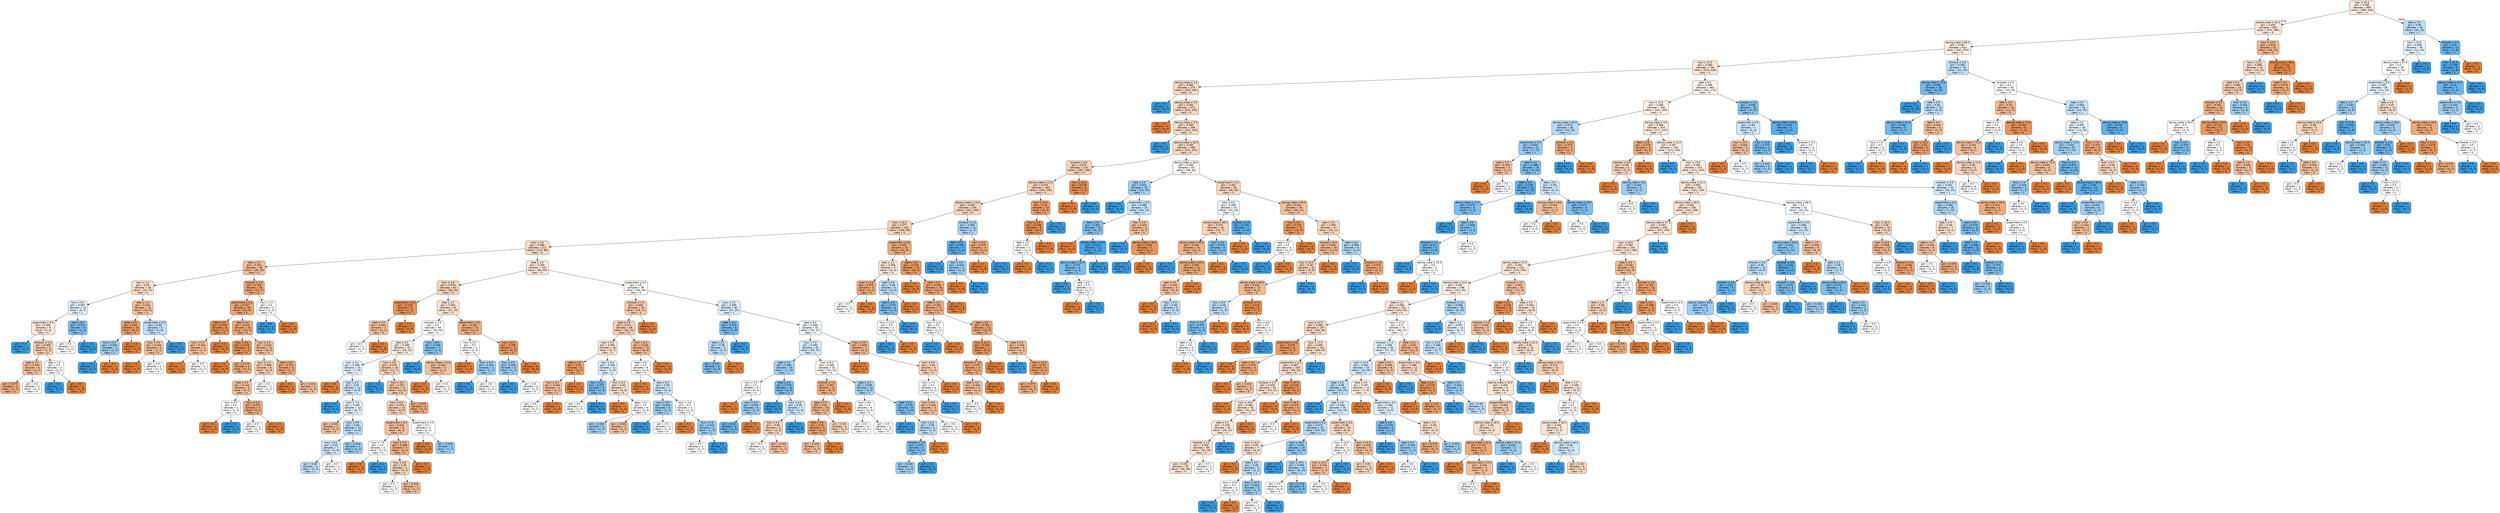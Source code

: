 digraph Tree {
node [shape=box, style="filled, rounded", color="black", fontname=helvetica] ;
edge [fontname=helvetica] ;
0 [label=<hour &le; 20.5<br/>gini = 0.496<br/>samples = 895<br/>value = [486, 409]<br/>class = 0>, fillcolor="#fbebe0"] ;
1 [label=<device_make &le; 91.0<br/>gini = 0.495<br/>samples = 855<br/>value = [470, 385]<br/>class = 0>, fillcolor="#fae8db"] ;
0 -> 1 [labeldistance=2.5, labelangle=45, headlabel="True"] ;
2 [label=<device_make &le; 68.5<br/>gini = 0.497<br/>samples = 814<br/>value = [441, 373]<br/>class = 0>, fillcolor="#fbece0"] ;
1 -> 2 ;
3 [label=<hour &le; 12.5<br/>gini = 0.494<br/>samples = 738<br/>value = [410, 328]<br/>class = 0>, fillcolor="#fae6d7"] ;
2 -> 3 ;
4 [label=<device_make &le; 1.5<br/>gini = 0.485<br/>samples = 374<br/>value = [219, 155]<br/>class = 0>, fillcolor="#f7dac5"] ;
3 -> 4 ;
5 [label=<gini = 0.0<br/>samples = 2<br/>value = [0, 2]<br/>class = 1>, fillcolor="#399de5"] ;
4 -> 5 ;
6 [label=<device_make &le; 4.5<br/>gini = 0.484<br/>samples = 372<br/>value = [219, 153]<br/>class = 0>, fillcolor="#f7d9c3"] ;
4 -> 6 ;
7 [label=<gini = 0.0<br/>samples = 4<br/>value = [4, 0]<br/>class = 0>, fillcolor="#e58139"] ;
6 -> 7 ;
8 [label=<device_make &le; 5.5<br/>gini = 0.486<br/>samples = 368<br/>value = [215, 153]<br/>class = 0>, fillcolor="#f8dbc6"] ;
6 -> 8 ;
9 [label=<gini = 0.0<br/>samples = 2<br/>value = [0, 2]<br/>class = 1>, fillcolor="#399de5"] ;
8 -> 9 ;
10 [label=<device_make &le; 26.5<br/>gini = 0.485<br/>samples = 366<br/>value = [215, 151]<br/>class = 0>, fillcolor="#f7d9c4"] ;
8 -> 10 ;
11 [label=<browser &le; 3.0<br/>gini = 0.475<br/>samples = 273<br/>value = [167, 106]<br/>class = 0>, fillcolor="#f6d1b7"] ;
10 -> 11 ;
12 [label=<device_make &le; 21.5<br/>gini = 0.478<br/>samples = 265<br/>value = [160, 105]<br/>class = 0>, fillcolor="#f6d4bb"] ;
11 -> 12 ;
13 [label=<device_make &le; 14.0<br/>gini = 0.482<br/>samples = 255<br/>value = [152, 103]<br/>class = 0>, fillcolor="#f7d6bf"] ;
12 -> 13 ;
14 [label=<hour &le; 10.5<br/>gini = 0.477<br/>samples = 244<br/>value = [148, 96]<br/>class = 0>, fillcolor="#f6d3b9"] ;
13 -> 14 ;
15 [label=<hour &le; 3.5<br/>gini = 0.486<br/>samples = 211<br/>value = [123, 88]<br/>class = 0>, fillcolor="#f8dbc7"] ;
14 -> 15 ;
16 [label=<date &le; 2.5<br/>gini = 0.441<br/>samples = 58<br/>value = [39, 19]<br/>class = 0>, fillcolor="#f2be99"] ;
15 -> 16 ;
17 [label=<hour &le; 1.5<br/>gini = 0.49<br/>samples = 28<br/>value = [16, 12]<br/>class = 0>, fillcolor="#f8e0ce"] ;
16 -> 17 ;
18 [label=<hour &le; 0.5<br/>gini = 0.497<br/>samples = 13<br/>value = [6, 7]<br/>class = 1>, fillcolor="#e3f1fb"] ;
17 -> 18 ;
19 [label=<experiment &le; 0.5<br/>gini = 0.494<br/>samples = 9<br/>value = [5, 4]<br/>class = 0>, fillcolor="#fae6d7"] ;
18 -> 19 ;
20 [label=<gini = 0.0<br/>samples = 1<br/>value = [0, 1]<br/>class = 1>, fillcolor="#399de5"] ;
19 -> 20 ;
21 [label=<browser &le; 1.5<br/>gini = 0.469<br/>samples = 8<br/>value = [5, 3]<br/>class = 0>, fillcolor="#f5cdb0"] ;
19 -> 21 ;
22 [label=<date &le; 1.0<br/>gini = 0.444<br/>samples = 6<br/>value = [4, 2]<br/>class = 0>, fillcolor="#f2c09c"] ;
21 -> 22 ;
23 [label=<gini = 0.375<br/>samples = 4<br/>value = [3, 1]<br/>class = 0>, fillcolor="#eeab7b"] ;
22 -> 23 ;
24 [label=<gini = 0.5<br/>samples = 2<br/>value = [1, 1]<br/>class = 0>, fillcolor="#ffffff"] ;
22 -> 24 ;
25 [label=<date &le; 1.0<br/>gini = 0.5<br/>samples = 2<br/>value = [1, 1]<br/>class = 0>, fillcolor="#ffffff"] ;
21 -> 25 ;
26 [label=<gini = 0.0<br/>samples = 1<br/>value = [0, 1]<br/>class = 1>, fillcolor="#399de5"] ;
25 -> 26 ;
27 [label=<gini = 0.0<br/>samples = 1<br/>value = [1, 0]<br/>class = 0>, fillcolor="#e58139"] ;
25 -> 27 ;
28 [label=<date &le; 0.5<br/>gini = 0.375<br/>samples = 4<br/>value = [1, 3]<br/>class = 1>, fillcolor="#7bbeee"] ;
18 -> 28 ;
29 [label=<gini = 0.5<br/>samples = 2<br/>value = [1, 1]<br/>class = 0>, fillcolor="#ffffff"] ;
28 -> 29 ;
30 [label=<gini = 0.0<br/>samples = 2<br/>value = [0, 2]<br/>class = 1>, fillcolor="#399de5"] ;
28 -> 30 ;
31 [label=<date &le; 1.5<br/>gini = 0.444<br/>samples = 15<br/>value = [10, 5]<br/>class = 0>, fillcolor="#f2c09c"] ;
17 -> 31 ;
32 [label=<date &le; 0.5<br/>gini = 0.32<br/>samples = 10<br/>value = [8, 2]<br/>class = 0>, fillcolor="#eca06a"] ;
31 -> 32 ;
33 [label=<hour &le; 2.5<br/>gini = 0.444<br/>samples = 3<br/>value = [1, 2]<br/>class = 1>, fillcolor="#9ccef2"] ;
32 -> 33 ;
34 [label=<gini = 0.0<br/>samples = 2<br/>value = [0, 2]<br/>class = 1>, fillcolor="#399de5"] ;
33 -> 34 ;
35 [label=<gini = 0.0<br/>samples = 1<br/>value = [1, 0]<br/>class = 0>, fillcolor="#e58139"] ;
33 -> 35 ;
36 [label=<gini = 0.0<br/>samples = 7<br/>value = [7, 0]<br/>class = 0>, fillcolor="#e58139"] ;
32 -> 36 ;
37 [label=<experiment &le; 0.5<br/>gini = 0.48<br/>samples = 5<br/>value = [2, 3]<br/>class = 1>, fillcolor="#bddef6"] ;
31 -> 37 ;
38 [label=<hour &le; 2.5<br/>gini = 0.444<br/>samples = 3<br/>value = [2, 1]<br/>class = 0>, fillcolor="#f2c09c"] ;
37 -> 38 ;
39 [label=<gini = 0.0<br/>samples = 1<br/>value = [1, 0]<br/>class = 0>, fillcolor="#e58139"] ;
38 -> 39 ;
40 [label=<gini = 0.5<br/>samples = 2<br/>value = [1, 1]<br/>class = 0>, fillcolor="#ffffff"] ;
38 -> 40 ;
41 [label=<gini = 0.0<br/>samples = 2<br/>value = [0, 2]<br/>class = 1>, fillcolor="#399de5"] ;
37 -> 41 ;
42 [label=<browser &le; 1.5<br/>gini = 0.358<br/>samples = 30<br/>value = [23, 7]<br/>class = 0>, fillcolor="#eda775"] ;
16 -> 42 ;
43 [label=<experiment &le; 0.5<br/>gini = 0.337<br/>samples = 28<br/>value = [22, 6]<br/>class = 0>, fillcolor="#eca36f"] ;
42 -> 43 ;
44 [label=<date &le; 4.5<br/>gini = 0.219<br/>samples = 8<br/>value = [7, 1]<br/>class = 0>, fillcolor="#e99355"] ;
43 -> 44 ;
45 [label=<hour &le; 2.0<br/>gini = 0.444<br/>samples = 3<br/>value = [2, 1]<br/>class = 0>, fillcolor="#f2c09c"] ;
44 -> 45 ;
46 [label=<gini = 0.0<br/>samples = 1<br/>value = [1, 0]<br/>class = 0>, fillcolor="#e58139"] ;
45 -> 46 ;
47 [label=<gini = 0.5<br/>samples = 2<br/>value = [1, 1]<br/>class = 0>, fillcolor="#ffffff"] ;
45 -> 47 ;
48 [label=<gini = 0.0<br/>samples = 5<br/>value = [5, 0]<br/>class = 0>, fillcolor="#e58139"] ;
44 -> 48 ;
49 [label=<date &le; 5.5<br/>gini = 0.375<br/>samples = 20<br/>value = [15, 5]<br/>class = 0>, fillcolor="#eeab7b"] ;
43 -> 49 ;
50 [label=<hour &le; 2.5<br/>gini = 0.219<br/>samples = 8<br/>value = [7, 1]<br/>class = 0>, fillcolor="#e99355"] ;
49 -> 50 ;
51 [label=<gini = 0.0<br/>samples = 4<br/>value = [4, 0]<br/>class = 0>, fillcolor="#e58139"] ;
50 -> 51 ;
52 [label=<gini = 0.375<br/>samples = 4<br/>value = [3, 1]<br/>class = 0>, fillcolor="#eeab7b"] ;
50 -> 52 ;
53 [label=<hour &le; 2.5<br/>gini = 0.444<br/>samples = 12<br/>value = [8, 4]<br/>class = 0>, fillcolor="#f2c09c"] ;
49 -> 53 ;
54 [label=<hour &le; 1.5<br/>gini = 0.469<br/>samples = 8<br/>value = [5, 3]<br/>class = 0>, fillcolor="#f5cdb0"] ;
53 -> 54 ;
55 [label=<date &le; 6.5<br/>gini = 0.444<br/>samples = 6<br/>value = [4, 2]<br/>class = 0>, fillcolor="#f2c09c"] ;
54 -> 55 ;
56 [label=<hour &le; 0.5<br/>gini = 0.5<br/>samples = 2<br/>value = [1, 1]<br/>class = 0>, fillcolor="#ffffff"] ;
55 -> 56 ;
57 [label=<gini = 0.0<br/>samples = 1<br/>value = [1, 0]<br/>class = 0>, fillcolor="#e58139"] ;
56 -> 57 ;
58 [label=<gini = 0.0<br/>samples = 1<br/>value = [0, 1]<br/>class = 1>, fillcolor="#399de5"] ;
56 -> 58 ;
59 [label=<hour &le; 0.5<br/>gini = 0.375<br/>samples = 4<br/>value = [3, 1]<br/>class = 0>, fillcolor="#eeab7b"] ;
55 -> 59 ;
60 [label=<gini = 0.5<br/>samples = 2<br/>value = [1, 1]<br/>class = 0>, fillcolor="#ffffff"] ;
59 -> 60 ;
61 [label=<gini = 0.0<br/>samples = 2<br/>value = [2, 0]<br/>class = 0>, fillcolor="#e58139"] ;
59 -> 61 ;
62 [label=<gini = 0.5<br/>samples = 2<br/>value = [1, 1]<br/>class = 0>, fillcolor="#ffffff"] ;
54 -> 62 ;
63 [label=<date &le; 6.5<br/>gini = 0.375<br/>samples = 4<br/>value = [3, 1]<br/>class = 0>, fillcolor="#eeab7b"] ;
53 -> 63 ;
64 [label=<gini = 0.0<br/>samples = 1<br/>value = [1, 0]<br/>class = 0>, fillcolor="#e58139"] ;
63 -> 64 ;
65 [label=<gini = 0.444<br/>samples = 3<br/>value = [2, 1]<br/>class = 0>, fillcolor="#f2c09c"] ;
63 -> 65 ;
66 [label=<hour &le; 1.5<br/>gini = 0.5<br/>samples = 2<br/>value = [1, 1]<br/>class = 0>, fillcolor="#ffffff"] ;
42 -> 66 ;
67 [label=<gini = 0.0<br/>samples = 1<br/>value = [0, 1]<br/>class = 1>, fillcolor="#399de5"] ;
66 -> 67 ;
68 [label=<gini = 0.0<br/>samples = 1<br/>value = [1, 0]<br/>class = 0>, fillcolor="#e58139"] ;
66 -> 68 ;
69 [label=<date &le; 2.5<br/>gini = 0.495<br/>samples = 153<br/>value = [84, 69]<br/>class = 0>, fillcolor="#fae8dc"] ;
15 -> 69 ;
70 [label=<hour &le; 4.5<br/>gini = 0.479<br/>samples = 63<br/>value = [38, 25]<br/>class = 0>, fillcolor="#f6d4bb"] ;
69 -> 70 ;
71 [label=<experiment &le; 0.5<br/>gini = 0.219<br/>samples = 8<br/>value = [7, 1]<br/>class = 0>, fillcolor="#e99355"] ;
70 -> 71 ;
72 [label=<date &le; 1.5<br/>gini = 0.444<br/>samples = 3<br/>value = [2, 1]<br/>class = 0>, fillcolor="#f2c09c"] ;
71 -> 72 ;
73 [label=<gini = 0.5<br/>samples = 2<br/>value = [1, 1]<br/>class = 0>, fillcolor="#ffffff"] ;
72 -> 73 ;
74 [label=<gini = 0.0<br/>samples = 1<br/>value = [1, 0]<br/>class = 0>, fillcolor="#e58139"] ;
72 -> 74 ;
75 [label=<gini = 0.0<br/>samples = 5<br/>value = [5, 0]<br/>class = 0>, fillcolor="#e58139"] ;
71 -> 75 ;
76 [label=<date &le; 1.5<br/>gini = 0.492<br/>samples = 55<br/>value = [31, 24]<br/>class = 0>, fillcolor="#f9e3d2"] ;
70 -> 76 ;
77 [label=<browser &le; 1.5<br/>gini = 0.5<br/>samples = 40<br/>value = [20, 20]<br/>class = 0>, fillcolor="#ffffff"] ;
76 -> 77 ;
78 [label=<date &le; 0.5<br/>gini = 0.496<br/>samples = 33<br/>value = [18, 15]<br/>class = 0>, fillcolor="#fbeade"] ;
77 -> 78 ;
79 [label=<hour &le; 5.5<br/>gini = 0.498<br/>samples = 15<br/>value = [7, 8]<br/>class = 1>, fillcolor="#e6f3fc"] ;
78 -> 79 ;
80 [label=<gini = 0.0<br/>samples = 1<br/>value = [1, 0]<br/>class = 0>, fillcolor="#e58139"] ;
79 -> 80 ;
81 [label=<hour &le; 6.5<br/>gini = 0.49<br/>samples = 14<br/>value = [6, 8]<br/>class = 1>, fillcolor="#cee6f8"] ;
79 -> 81 ;
82 [label=<gini = 0.0<br/>samples = 1<br/>value = [0, 1]<br/>class = 1>, fillcolor="#399de5"] ;
81 -> 82 ;
83 [label=<hour &le; 7.5<br/>gini = 0.497<br/>samples = 13<br/>value = [6, 7]<br/>class = 1>, fillcolor="#e3f1fb"] ;
81 -> 83 ;
84 [label=<gini = 0.444<br/>samples = 3<br/>value = [2, 1]<br/>class = 0>, fillcolor="#f2c09c"] ;
83 -> 84 ;
85 [label=<hour &le; 9.5<br/>gini = 0.48<br/>samples = 10<br/>value = [4, 6]<br/>class = 1>, fillcolor="#bddef6"] ;
83 -> 85 ;
86 [label=<hour &le; 8.5<br/>gini = 0.49<br/>samples = 7<br/>value = [3, 4]<br/>class = 1>, fillcolor="#cee6f8"] ;
85 -> 86 ;
87 [label=<gini = 0.48<br/>samples = 5<br/>value = [2, 3]<br/>class = 1>, fillcolor="#bddef6"] ;
86 -> 87 ;
88 [label=<gini = 0.5<br/>samples = 2<br/>value = [1, 1]<br/>class = 0>, fillcolor="#ffffff"] ;
86 -> 88 ;
89 [label=<gini = 0.444<br/>samples = 3<br/>value = [1, 2]<br/>class = 1>, fillcolor="#9ccef2"] ;
85 -> 89 ;
90 [label=<hour &le; 5.5<br/>gini = 0.475<br/>samples = 18<br/>value = [11, 7]<br/>class = 0>, fillcolor="#f6d1b7"] ;
78 -> 90 ;
91 [label=<gini = 0.0<br/>samples = 1<br/>value = [0, 1]<br/>class = 1>, fillcolor="#399de5"] ;
90 -> 91 ;
92 [label=<hour &le; 9.5<br/>gini = 0.457<br/>samples = 17<br/>value = [11, 6]<br/>class = 0>, fillcolor="#f3c6a5"] ;
90 -> 92 ;
93 [label=<hour &le; 8.5<br/>gini = 0.473<br/>samples = 13<br/>value = [8, 5]<br/>class = 0>, fillcolor="#f5d0b5"] ;
92 -> 93 ;
94 [label=<experiment &le; 0.5<br/>gini = 0.444<br/>samples = 9<br/>value = [6, 3]<br/>class = 0>, fillcolor="#f2c09c"] ;
93 -> 94 ;
95 [label=<hour &le; 7.0<br/>gini = 0.5<br/>samples = 2<br/>value = [1, 1]<br/>class = 0>, fillcolor="#ffffff"] ;
94 -> 95 ;
96 [label=<gini = 0.0<br/>samples = 1<br/>value = [1, 0]<br/>class = 0>, fillcolor="#e58139"] ;
95 -> 96 ;
97 [label=<gini = 0.0<br/>samples = 1<br/>value = [0, 1]<br/>class = 1>, fillcolor="#399de5"] ;
95 -> 97 ;
98 [label=<hour &le; 7.5<br/>gini = 0.408<br/>samples = 7<br/>value = [5, 2]<br/>class = 0>, fillcolor="#efb388"] ;
94 -> 98 ;
99 [label=<hour &le; 6.5<br/>gini = 0.48<br/>samples = 5<br/>value = [3, 2]<br/>class = 0>, fillcolor="#f6d5bd"] ;
98 -> 99 ;
100 [label=<gini = 0.5<br/>samples = 2<br/>value = [1, 1]<br/>class = 0>, fillcolor="#ffffff"] ;
99 -> 100 ;
101 [label=<gini = 0.444<br/>samples = 3<br/>value = [2, 1]<br/>class = 0>, fillcolor="#f2c09c"] ;
99 -> 101 ;
102 [label=<gini = 0.0<br/>samples = 2<br/>value = [2, 0]<br/>class = 0>, fillcolor="#e58139"] ;
98 -> 102 ;
103 [label=<experiment &le; 0.5<br/>gini = 0.5<br/>samples = 4<br/>value = [2, 2]<br/>class = 0>, fillcolor="#ffffff"] ;
93 -> 103 ;
104 [label=<gini = 0.0<br/>samples = 1<br/>value = [1, 0]<br/>class = 0>, fillcolor="#e58139"] ;
103 -> 104 ;
105 [label=<gini = 0.444<br/>samples = 3<br/>value = [1, 2]<br/>class = 1>, fillcolor="#9ccef2"] ;
103 -> 105 ;
106 [label=<gini = 0.375<br/>samples = 4<br/>value = [3, 1]<br/>class = 0>, fillcolor="#eeab7b"] ;
92 -> 106 ;
107 [label=<hour &le; 8.0<br/>gini = 0.408<br/>samples = 7<br/>value = [2, 5]<br/>class = 1>, fillcolor="#88c4ef"] ;
77 -> 107 ;
108 [label=<gini = 0.0<br/>samples = 4<br/>value = [0, 4]<br/>class = 1>, fillcolor="#399de5"] ;
107 -> 108 ;
109 [label=<device_make &le; 11.0<br/>gini = 0.444<br/>samples = 3<br/>value = [2, 1]<br/>class = 0>, fillcolor="#f2c09c"] ;
107 -> 109 ;
110 [label=<gini = 0.0<br/>samples = 1<br/>value = [1, 0]<br/>class = 0>, fillcolor="#e58139"] ;
109 -> 110 ;
111 [label=<gini = 0.5<br/>samples = 2<br/>value = [1, 1]<br/>class = 0>, fillcolor="#ffffff"] ;
109 -> 111 ;
112 [label=<experiment &le; 0.5<br/>gini = 0.391<br/>samples = 15<br/>value = [11, 4]<br/>class = 0>, fillcolor="#eeaf81"] ;
76 -> 112 ;
113 [label=<hour &le; 6.0<br/>gini = 0.5<br/>samples = 4<br/>value = [2, 2]<br/>class = 0>, fillcolor="#ffffff"] ;
112 -> 113 ;
114 [label=<gini = 0.0<br/>samples = 1<br/>value = [1, 0]<br/>class = 0>, fillcolor="#e58139"] ;
113 -> 114 ;
115 [label=<hour &le; 8.5<br/>gini = 0.444<br/>samples = 3<br/>value = [1, 2]<br/>class = 1>, fillcolor="#9ccef2"] ;
113 -> 115 ;
116 [label=<gini = 0.0<br/>samples = 1<br/>value = [0, 1]<br/>class = 1>, fillcolor="#399de5"] ;
115 -> 116 ;
117 [label=<gini = 0.5<br/>samples = 2<br/>value = [1, 1]<br/>class = 0>, fillcolor="#ffffff"] ;
115 -> 117 ;
118 [label=<hour &le; 6.5<br/>gini = 0.298<br/>samples = 11<br/>value = [9, 2]<br/>class = 0>, fillcolor="#eb9d65"] ;
112 -> 118 ;
119 [label=<hour &le; 5.5<br/>gini = 0.444<br/>samples = 3<br/>value = [1, 2]<br/>class = 1>, fillcolor="#9ccef2"] ;
118 -> 119 ;
120 [label=<gini = 0.0<br/>samples = 1<br/>value = [0, 1]<br/>class = 1>, fillcolor="#399de5"] ;
119 -> 120 ;
121 [label=<gini = 0.5<br/>samples = 2<br/>value = [1, 1]<br/>class = 0>, fillcolor="#ffffff"] ;
119 -> 121 ;
122 [label=<gini = 0.0<br/>samples = 8<br/>value = [8, 0]<br/>class = 0>, fillcolor="#e58139"] ;
118 -> 122 ;
123 [label=<experiment &le; 0.5<br/>gini = 0.5<br/>samples = 90<br/>value = [46, 44]<br/>class = 0>, fillcolor="#fefaf6"] ;
69 -> 123 ;
124 [label=<browser &le; 1.5<br/>gini = 0.464<br/>samples = 30<br/>value = [19, 11]<br/>class = 0>, fillcolor="#f4caac"] ;
123 -> 124 ;
125 [label=<date &le; 4.5<br/>gini = 0.471<br/>samples = 29<br/>value = [18, 11]<br/>class = 0>, fillcolor="#f5ceb2"] ;
124 -> 125 ;
126 [label=<hour &le; 5.5<br/>gini = 0.492<br/>samples = 16<br/>value = [9, 7]<br/>class = 0>, fillcolor="#f9e3d3"] ;
125 -> 126 ;
127 [label=<date &le; 3.5<br/>gini = 0.32<br/>samples = 5<br/>value = [4, 1]<br/>class = 0>, fillcolor="#eca06a"] ;
126 -> 127 ;
128 [label=<hour &le; 4.5<br/>gini = 0.444<br/>samples = 3<br/>value = [2, 1]<br/>class = 0>, fillcolor="#f2c09c"] ;
127 -> 128 ;
129 [label=<gini = 0.5<br/>samples = 2<br/>value = [1, 1]<br/>class = 0>, fillcolor="#ffffff"] ;
128 -> 129 ;
130 [label=<gini = 0.0<br/>samples = 1<br/>value = [1, 0]<br/>class = 0>, fillcolor="#e58139"] ;
128 -> 130 ;
131 [label=<gini = 0.0<br/>samples = 2<br/>value = [2, 0]<br/>class = 0>, fillcolor="#e58139"] ;
127 -> 131 ;
132 [label=<hour &le; 8.5<br/>gini = 0.496<br/>samples = 11<br/>value = [5, 6]<br/>class = 1>, fillcolor="#deeffb"] ;
126 -> 132 ;
133 [label=<hour &le; 6.5<br/>gini = 0.375<br/>samples = 4<br/>value = [1, 3]<br/>class = 1>, fillcolor="#7bbeee"] ;
132 -> 133 ;
134 [label=<gini = 0.5<br/>samples = 2<br/>value = [1, 1]<br/>class = 0>, fillcolor="#ffffff"] ;
133 -> 134 ;
135 [label=<gini = 0.0<br/>samples = 2<br/>value = [0, 2]<br/>class = 1>, fillcolor="#399de5"] ;
133 -> 135 ;
136 [label=<hour &le; 9.5<br/>gini = 0.49<br/>samples = 7<br/>value = [4, 3]<br/>class = 0>, fillcolor="#f8e0ce"] ;
132 -> 136 ;
137 [label=<gini = 0.0<br/>samples = 1<br/>value = [1, 0]<br/>class = 0>, fillcolor="#e58139"] ;
136 -> 137 ;
138 [label=<date &le; 3.5<br/>gini = 0.5<br/>samples = 6<br/>value = [3, 3]<br/>class = 0>, fillcolor="#ffffff"] ;
136 -> 138 ;
139 [label=<gini = 0.444<br/>samples = 3<br/>value = [1, 2]<br/>class = 1>, fillcolor="#9ccef2"] ;
138 -> 139 ;
140 [label=<gini = 0.444<br/>samples = 3<br/>value = [2, 1]<br/>class = 0>, fillcolor="#f2c09c"] ;
138 -> 140 ;
141 [label=<hour &le; 6.5<br/>gini = 0.426<br/>samples = 13<br/>value = [9, 4]<br/>class = 0>, fillcolor="#f1b991"] ;
125 -> 141 ;
142 [label=<date &le; 5.5<br/>gini = 0.5<br/>samples = 8<br/>value = [4, 4]<br/>class = 0>, fillcolor="#ffffff"] ;
141 -> 142 ;
143 [label=<gini = 0.0<br/>samples = 1<br/>value = [1, 0]<br/>class = 0>, fillcolor="#e58139"] ;
142 -> 143 ;
144 [label=<date &le; 6.5<br/>gini = 0.49<br/>samples = 7<br/>value = [3, 4]<br/>class = 1>, fillcolor="#cee6f8"] ;
142 -> 144 ;
145 [label=<hour &le; 5.0<br/>gini = 0.444<br/>samples = 3<br/>value = [1, 2]<br/>class = 1>, fillcolor="#9ccef2"] ;
144 -> 145 ;
146 [label=<gini = 0.0<br/>samples = 1<br/>value = [0, 1]<br/>class = 1>, fillcolor="#399de5"] ;
145 -> 146 ;
147 [label=<gini = 0.5<br/>samples = 2<br/>value = [1, 1]<br/>class = 0>, fillcolor="#ffffff"] ;
145 -> 147 ;
148 [label=<hour &le; 4.5<br/>gini = 0.5<br/>samples = 4<br/>value = [2, 2]<br/>class = 0>, fillcolor="#ffffff"] ;
144 -> 148 ;
149 [label=<gini = 0.0<br/>samples = 1<br/>value = [1, 0]<br/>class = 0>, fillcolor="#e58139"] ;
148 -> 149 ;
150 [label=<hour &le; 5.5<br/>gini = 0.444<br/>samples = 3<br/>value = [1, 2]<br/>class = 1>, fillcolor="#9ccef2"] ;
148 -> 150 ;
151 [label=<gini = 0.5<br/>samples = 2<br/>value = [1, 1]<br/>class = 0>, fillcolor="#ffffff"] ;
150 -> 151 ;
152 [label=<gini = 0.0<br/>samples = 1<br/>value = [0, 1]<br/>class = 1>, fillcolor="#399de5"] ;
150 -> 152 ;
153 [label=<gini = 0.0<br/>samples = 5<br/>value = [5, 0]<br/>class = 0>, fillcolor="#e58139"] ;
141 -> 153 ;
154 [label=<gini = 0.0<br/>samples = 1<br/>value = [1, 0]<br/>class = 0>, fillcolor="#e58139"] ;
124 -> 154 ;
155 [label=<hour &le; 4.5<br/>gini = 0.495<br/>samples = 60<br/>value = [27, 33]<br/>class = 1>, fillcolor="#dbedfa"] ;
123 -> 155 ;
156 [label=<date &le; 4.5<br/>gini = 0.375<br/>samples = 8<br/>value = [2, 6]<br/>class = 1>, fillcolor="#7bbeee"] ;
155 -> 156 ;
157 [label=<date &le; 3.5<br/>gini = 0.48<br/>samples = 5<br/>value = [2, 3]<br/>class = 1>, fillcolor="#bddef6"] ;
156 -> 157 ;
158 [label=<gini = 0.375<br/>samples = 4<br/>value = [1, 3]<br/>class = 1>, fillcolor="#7bbeee"] ;
157 -> 158 ;
159 [label=<gini = 0.0<br/>samples = 1<br/>value = [1, 0]<br/>class = 0>, fillcolor="#e58139"] ;
157 -> 159 ;
160 [label=<gini = 0.0<br/>samples = 3<br/>value = [0, 3]<br/>class = 1>, fillcolor="#399de5"] ;
156 -> 160 ;
161 [label=<date &le; 6.5<br/>gini = 0.499<br/>samples = 52<br/>value = [25, 27]<br/>class = 1>, fillcolor="#f0f8fd"] ;
155 -> 161 ;
162 [label=<hour &le; 7.5<br/>gini = 0.494<br/>samples = 45<br/>value = [20, 25]<br/>class = 1>, fillcolor="#d7ebfa"] ;
161 -> 162 ;
163 [label=<date &le; 3.5<br/>gini = 0.455<br/>samples = 20<br/>value = [7, 13]<br/>class = 1>, fillcolor="#a4d2f3"] ;
162 -> 163 ;
164 [label=<hour &le; 5.5<br/>gini = 0.5<br/>samples = 8<br/>value = [4, 4]<br/>class = 0>, fillcolor="#ffffff"] ;
163 -> 164 ;
165 [label=<gini = 0.0<br/>samples = 2<br/>value = [2, 0]<br/>class = 0>, fillcolor="#e58139"] ;
164 -> 165 ;
166 [label=<hour &le; 6.5<br/>gini = 0.444<br/>samples = 6<br/>value = [2, 4]<br/>class = 1>, fillcolor="#9ccef2"] ;
164 -> 166 ;
167 [label=<gini = 0.32<br/>samples = 5<br/>value = [1, 4]<br/>class = 1>, fillcolor="#6ab6ec"] ;
166 -> 167 ;
168 [label=<gini = 0.0<br/>samples = 1<br/>value = [1, 0]<br/>class = 0>, fillcolor="#e58139"] ;
166 -> 168 ;
169 [label=<date &le; 5.5<br/>gini = 0.375<br/>samples = 12<br/>value = [3, 9]<br/>class = 1>, fillcolor="#7bbeee"] ;
163 -> 169 ;
170 [label=<gini = 0.0<br/>samples = 5<br/>value = [0, 5]<br/>class = 1>, fillcolor="#399de5"] ;
169 -> 170 ;
171 [label=<hour &le; 6.5<br/>gini = 0.49<br/>samples = 7<br/>value = [3, 4]<br/>class = 1>, fillcolor="#cee6f8"] ;
169 -> 171 ;
172 [label=<hour &le; 5.5<br/>gini = 0.48<br/>samples = 5<br/>value = [3, 2]<br/>class = 0>, fillcolor="#f6d5bd"] ;
171 -> 172 ;
173 [label=<gini = 0.5<br/>samples = 2<br/>value = [1, 1]<br/>class = 0>, fillcolor="#ffffff"] ;
172 -> 173 ;
174 [label=<gini = 0.444<br/>samples = 3<br/>value = [2, 1]<br/>class = 0>, fillcolor="#f2c09c"] ;
172 -> 174 ;
175 [label=<gini = 0.0<br/>samples = 2<br/>value = [0, 2]<br/>class = 1>, fillcolor="#399de5"] ;
171 -> 175 ;
176 [label=<hour &le; 8.5<br/>gini = 0.499<br/>samples = 25<br/>value = [13, 12]<br/>class = 0>, fillcolor="#fdf5f0"] ;
162 -> 176 ;
177 [label=<browser &le; 1.5<br/>gini = 0.397<br/>samples = 11<br/>value = [8, 3]<br/>class = 0>, fillcolor="#efb083"] ;
176 -> 177 ;
178 [label=<date &le; 5.5<br/>gini = 0.42<br/>samples = 10<br/>value = [7, 3]<br/>class = 0>, fillcolor="#f0b78e"] ;
177 -> 178 ;
179 [label=<date &le; 3.5<br/>gini = 0.32<br/>samples = 5<br/>value = [4, 1]<br/>class = 0>, fillcolor="#eca06a"] ;
178 -> 179 ;
180 [label=<gini = 0.444<br/>samples = 3<br/>value = [2, 1]<br/>class = 0>, fillcolor="#f2c09c"] ;
179 -> 180 ;
181 [label=<gini = 0.0<br/>samples = 2<br/>value = [2, 0]<br/>class = 0>, fillcolor="#e58139"] ;
179 -> 181 ;
182 [label=<gini = 0.48<br/>samples = 5<br/>value = [3, 2]<br/>class = 0>, fillcolor="#f6d5bd"] ;
178 -> 182 ;
183 [label=<gini = 0.0<br/>samples = 1<br/>value = [1, 0]<br/>class = 0>, fillcolor="#e58139"] ;
177 -> 183 ;
184 [label=<date &le; 3.5<br/>gini = 0.459<br/>samples = 14<br/>value = [5, 9]<br/>class = 1>, fillcolor="#a7d3f3"] ;
176 -> 184 ;
185 [label=<hour &le; 9.5<br/>gini = 0.5<br/>samples = 6<br/>value = [3, 3]<br/>class = 0>, fillcolor="#ffffff"] ;
184 -> 185 ;
186 [label=<gini = 0.5<br/>samples = 4<br/>value = [2, 2]<br/>class = 0>, fillcolor="#ffffff"] ;
185 -> 186 ;
187 [label=<gini = 0.5<br/>samples = 2<br/>value = [1, 1]<br/>class = 0>, fillcolor="#ffffff"] ;
185 -> 187 ;
188 [label=<date &le; 5.0<br/>gini = 0.375<br/>samples = 8<br/>value = [2, 6]<br/>class = 1>, fillcolor="#7bbeee"] ;
184 -> 188 ;
189 [label=<gini = 0.0<br/>samples = 3<br/>value = [0, 3]<br/>class = 1>, fillcolor="#399de5"] ;
188 -> 189 ;
190 [label=<hour &le; 9.5<br/>gini = 0.48<br/>samples = 5<br/>value = [2, 3]<br/>class = 1>, fillcolor="#bddef6"] ;
188 -> 190 ;
191 [label=<browser &le; 1.5<br/>gini = 0.375<br/>samples = 4<br/>value = [1, 3]<br/>class = 1>, fillcolor="#7bbeee"] ;
190 -> 191 ;
192 [label=<gini = 0.444<br/>samples = 3<br/>value = [1, 2]<br/>class = 1>, fillcolor="#9ccef2"] ;
191 -> 192 ;
193 [label=<gini = 0.0<br/>samples = 1<br/>value = [0, 1]<br/>class = 1>, fillcolor="#399de5"] ;
191 -> 193 ;
194 [label=<gini = 0.0<br/>samples = 1<br/>value = [1, 0]<br/>class = 0>, fillcolor="#e58139"] ;
190 -> 194 ;
195 [label=<hour &le; 5.5<br/>gini = 0.408<br/>samples = 7<br/>value = [5, 2]<br/>class = 0>, fillcolor="#efb388"] ;
161 -> 195 ;
196 [label=<gini = 0.0<br/>samples = 2<br/>value = [2, 0]<br/>class = 0>, fillcolor="#e58139"] ;
195 -> 196 ;
197 [label=<hour &le; 8.5<br/>gini = 0.48<br/>samples = 5<br/>value = [3, 2]<br/>class = 0>, fillcolor="#f6d5bd"] ;
195 -> 197 ;
198 [label=<hour &le; 7.5<br/>gini = 0.5<br/>samples = 4<br/>value = [2, 2]<br/>class = 0>, fillcolor="#ffffff"] ;
197 -> 198 ;
199 [label=<hour &le; 6.5<br/>gini = 0.444<br/>samples = 3<br/>value = [2, 1]<br/>class = 0>, fillcolor="#f2c09c"] ;
198 -> 199 ;
200 [label=<gini = 0.5<br/>samples = 2<br/>value = [1, 1]<br/>class = 0>, fillcolor="#ffffff"] ;
199 -> 200 ;
201 [label=<gini = 0.0<br/>samples = 1<br/>value = [1, 0]<br/>class = 0>, fillcolor="#e58139"] ;
199 -> 201 ;
202 [label=<gini = 0.0<br/>samples = 1<br/>value = [0, 1]<br/>class = 1>, fillcolor="#399de5"] ;
198 -> 202 ;
203 [label=<gini = 0.0<br/>samples = 1<br/>value = [1, 0]<br/>class = 0>, fillcolor="#e58139"] ;
197 -> 203 ;
204 [label=<experiment &le; 0.5<br/>gini = 0.367<br/>samples = 33<br/>value = [25, 8]<br/>class = 0>, fillcolor="#eda978"] ;
14 -> 204 ;
205 [label=<date &le; 1.5<br/>gini = 0.494<br/>samples = 9<br/>value = [5, 4]<br/>class = 0>, fillcolor="#fae6d7"] ;
204 -> 205 ;
206 [label=<hour &le; 11.5<br/>gini = 0.375<br/>samples = 4<br/>value = [3, 1]<br/>class = 0>, fillcolor="#eeab7b"] ;
205 -> 206 ;
207 [label=<gini = 0.5<br/>samples = 2<br/>value = [1, 1]<br/>class = 0>, fillcolor="#ffffff"] ;
206 -> 207 ;
208 [label=<gini = 0.0<br/>samples = 2<br/>value = [2, 0]<br/>class = 0>, fillcolor="#e58139"] ;
206 -> 208 ;
209 [label=<date &le; 6.5<br/>gini = 0.48<br/>samples = 5<br/>value = [2, 3]<br/>class = 1>, fillcolor="#bddef6"] ;
205 -> 209 ;
210 [label=<date &le; 4.0<br/>gini = 0.375<br/>samples = 4<br/>value = [1, 3]<br/>class = 1>, fillcolor="#7bbeee"] ;
209 -> 210 ;
211 [label=<hour &le; 11.5<br/>gini = 0.5<br/>samples = 2<br/>value = [1, 1]<br/>class = 0>, fillcolor="#ffffff"] ;
210 -> 211 ;
212 [label=<gini = 0.0<br/>samples = 1<br/>value = [0, 1]<br/>class = 1>, fillcolor="#399de5"] ;
211 -> 212 ;
213 [label=<gini = 0.0<br/>samples = 1<br/>value = [1, 0]<br/>class = 0>, fillcolor="#e58139"] ;
211 -> 213 ;
214 [label=<gini = 0.0<br/>samples = 2<br/>value = [0, 2]<br/>class = 1>, fillcolor="#399de5"] ;
210 -> 214 ;
215 [label=<gini = 0.0<br/>samples = 1<br/>value = [1, 0]<br/>class = 0>, fillcolor="#e58139"] ;
209 -> 215 ;
216 [label=<date &le; 0.5<br/>gini = 0.278<br/>samples = 24<br/>value = [20, 4]<br/>class = 0>, fillcolor="#ea9a61"] ;
204 -> 216 ;
217 [label=<gini = 0.0<br/>samples = 6<br/>value = [6, 0]<br/>class = 0>, fillcolor="#e58139"] ;
216 -> 217 ;
218 [label=<date &le; 6.5<br/>gini = 0.346<br/>samples = 18<br/>value = [14, 4]<br/>class = 0>, fillcolor="#eca572"] ;
216 -> 218 ;
219 [label=<date &le; 1.5<br/>gini = 0.391<br/>samples = 15<br/>value = [11, 4]<br/>class = 0>, fillcolor="#eeaf81"] ;
218 -> 219 ;
220 [label=<hour &le; 11.5<br/>gini = 0.5<br/>samples = 2<br/>value = [1, 1]<br/>class = 0>, fillcolor="#ffffff"] ;
219 -> 220 ;
221 [label=<gini = 0.0<br/>samples = 1<br/>value = [0, 1]<br/>class = 1>, fillcolor="#399de5"] ;
220 -> 221 ;
222 [label=<gini = 0.0<br/>samples = 1<br/>value = [1, 0]<br/>class = 0>, fillcolor="#e58139"] ;
220 -> 222 ;
223 [label=<date &le; 4.5<br/>gini = 0.355<br/>samples = 13<br/>value = [10, 3]<br/>class = 0>, fillcolor="#eda774"] ;
219 -> 223 ;
224 [label=<hour &le; 11.5<br/>gini = 0.245<br/>samples = 7<br/>value = [6, 1]<br/>class = 0>, fillcolor="#e9965a"] ;
223 -> 224 ;
225 [label=<browser &le; 1.5<br/>gini = 0.375<br/>samples = 4<br/>value = [3, 1]<br/>class = 0>, fillcolor="#eeab7b"] ;
224 -> 225 ;
226 [label=<date &le; 3.0<br/>gini = 0.444<br/>samples = 3<br/>value = [2, 1]<br/>class = 0>, fillcolor="#f2c09c"] ;
225 -> 226 ;
227 [label=<gini = 0.5<br/>samples = 2<br/>value = [1, 1]<br/>class = 0>, fillcolor="#ffffff"] ;
226 -> 227 ;
228 [label=<gini = 0.0<br/>samples = 1<br/>value = [1, 0]<br/>class = 0>, fillcolor="#e58139"] ;
226 -> 228 ;
229 [label=<gini = 0.0<br/>samples = 1<br/>value = [1, 0]<br/>class = 0>, fillcolor="#e58139"] ;
225 -> 229 ;
230 [label=<gini = 0.0<br/>samples = 3<br/>value = [3, 0]<br/>class = 0>, fillcolor="#e58139"] ;
224 -> 230 ;
231 [label=<date &le; 5.5<br/>gini = 0.444<br/>samples = 6<br/>value = [4, 2]<br/>class = 0>, fillcolor="#f2c09c"] ;
223 -> 231 ;
232 [label=<gini = 0.0<br/>samples = 1<br/>value = [0, 1]<br/>class = 1>, fillcolor="#399de5"] ;
231 -> 232 ;
233 [label=<hour &le; 11.5<br/>gini = 0.32<br/>samples = 5<br/>value = [4, 1]<br/>class = 0>, fillcolor="#eca06a"] ;
231 -> 233 ;
234 [label=<gini = 0.375<br/>samples = 4<br/>value = [3, 1]<br/>class = 0>, fillcolor="#eeab7b"] ;
233 -> 234 ;
235 [label=<gini = 0.0<br/>samples = 1<br/>value = [1, 0]<br/>class = 0>, fillcolor="#e58139"] ;
233 -> 235 ;
236 [label=<gini = 0.0<br/>samples = 3<br/>value = [3, 0]<br/>class = 0>, fillcolor="#e58139"] ;
218 -> 236 ;
237 [label=<browser &le; 1.5<br/>gini = 0.463<br/>samples = 11<br/>value = [4, 7]<br/>class = 1>, fillcolor="#aad5f4"] ;
13 -> 237 ;
238 [label=<date &le; 6.5<br/>gini = 0.245<br/>samples = 7<br/>value = [1, 6]<br/>class = 1>, fillcolor="#5aade9"] ;
237 -> 238 ;
239 [label=<gini = 0.0<br/>samples = 4<br/>value = [0, 4]<br/>class = 1>, fillcolor="#399de5"] ;
238 -> 239 ;
240 [label=<hour &le; 4.0<br/>gini = 0.444<br/>samples = 3<br/>value = [1, 2]<br/>class = 1>, fillcolor="#9ccef2"] ;
238 -> 240 ;
241 [label=<gini = 0.0<br/>samples = 1<br/>value = [1, 0]<br/>class = 0>, fillcolor="#e58139"] ;
240 -> 241 ;
242 [label=<gini = 0.0<br/>samples = 2<br/>value = [0, 2]<br/>class = 1>, fillcolor="#399de5"] ;
240 -> 242 ;
243 [label=<hour &le; 8.5<br/>gini = 0.375<br/>samples = 4<br/>value = [3, 1]<br/>class = 0>, fillcolor="#eeab7b"] ;
237 -> 243 ;
244 [label=<gini = 0.0<br/>samples = 3<br/>value = [3, 0]<br/>class = 0>, fillcolor="#e58139"] ;
243 -> 244 ;
245 [label=<gini = 0.0<br/>samples = 1<br/>value = [0, 1]<br/>class = 1>, fillcolor="#399de5"] ;
243 -> 245 ;
246 [label=<hour &le; 10.5<br/>gini = 0.32<br/>samples = 10<br/>value = [8, 2]<br/>class = 0>, fillcolor="#eca06a"] ;
12 -> 246 ;
247 [label=<hour &le; 3.5<br/>gini = 0.198<br/>samples = 9<br/>value = [8, 1]<br/>class = 0>, fillcolor="#e89152"] ;
246 -> 247 ;
248 [label=<date &le; 1.5<br/>gini = 0.5<br/>samples = 2<br/>value = [1, 1]<br/>class = 0>, fillcolor="#ffffff"] ;
247 -> 248 ;
249 [label=<gini = 0.0<br/>samples = 1<br/>value = [1, 0]<br/>class = 0>, fillcolor="#e58139"] ;
248 -> 249 ;
250 [label=<gini = 0.0<br/>samples = 1<br/>value = [0, 1]<br/>class = 1>, fillcolor="#399de5"] ;
248 -> 250 ;
251 [label=<gini = 0.0<br/>samples = 7<br/>value = [7, 0]<br/>class = 0>, fillcolor="#e58139"] ;
247 -> 251 ;
252 [label=<gini = 0.0<br/>samples = 1<br/>value = [0, 1]<br/>class = 1>, fillcolor="#399de5"] ;
246 -> 252 ;
253 [label=<hour &le; 10.5<br/>gini = 0.219<br/>samples = 8<br/>value = [7, 1]<br/>class = 0>, fillcolor="#e99355"] ;
11 -> 253 ;
254 [label=<gini = 0.0<br/>samples = 7<br/>value = [7, 0]<br/>class = 0>, fillcolor="#e58139"] ;
253 -> 254 ;
255 [label=<gini = 0.0<br/>samples = 1<br/>value = [0, 1]<br/>class = 1>, fillcolor="#399de5"] ;
253 -> 255 ;
256 [label=<device_make &le; 46.5<br/>gini = 0.499<br/>samples = 93<br/>value = [48, 45]<br/>class = 0>, fillcolor="#fdf7f3"] ;
10 -> 256 ;
257 [label=<date &le; 0.5<br/>gini = 0.452<br/>samples = 29<br/>value = [10, 19]<br/>class = 1>, fillcolor="#a1d1f3"] ;
256 -> 257 ;
258 [label=<gini = 0.0<br/>samples = 5<br/>value = [0, 5]<br/>class = 1>, fillcolor="#399de5"] ;
257 -> 258 ;
259 [label=<experiment &le; 0.5<br/>gini = 0.486<br/>samples = 24<br/>value = [10, 14]<br/>class = 1>, fillcolor="#c6e3f8"] ;
257 -> 259 ;
260 [label=<date &le; 2.5<br/>gini = 0.391<br/>samples = 15<br/>value = [4, 11]<br/>class = 1>, fillcolor="#81c1ee"] ;
259 -> 260 ;
261 [label=<gini = 0.0<br/>samples = 3<br/>value = [3, 0]<br/>class = 0>, fillcolor="#e58139"] ;
260 -> 261 ;
262 [label=<device_make &le; 34.5<br/>gini = 0.153<br/>samples = 12<br/>value = [1, 11]<br/>class = 1>, fillcolor="#4ba6e7"] ;
260 -> 262 ;
263 [label=<device_make &le; 32.5<br/>gini = 0.375<br/>samples = 4<br/>value = [1, 3]<br/>class = 1>, fillcolor="#7bbeee"] ;
262 -> 263 ;
264 [label=<gini = 0.0<br/>samples = 2<br/>value = [0, 2]<br/>class = 1>, fillcolor="#399de5"] ;
263 -> 264 ;
265 [label=<date &le; 6.5<br/>gini = 0.5<br/>samples = 2<br/>value = [1, 1]<br/>class = 0>, fillcolor="#ffffff"] ;
263 -> 265 ;
266 [label=<gini = 0.0<br/>samples = 1<br/>value = [1, 0]<br/>class = 0>, fillcolor="#e58139"] ;
265 -> 266 ;
267 [label=<gini = 0.0<br/>samples = 1<br/>value = [0, 1]<br/>class = 1>, fillcolor="#399de5"] ;
265 -> 267 ;
268 [label=<gini = 0.0<br/>samples = 8<br/>value = [0, 8]<br/>class = 1>, fillcolor="#399de5"] ;
262 -> 268 ;
269 [label=<hour &le; 2.0<br/>gini = 0.444<br/>samples = 9<br/>value = [6, 3]<br/>class = 0>, fillcolor="#f2c09c"] ;
259 -> 269 ;
270 [label=<gini = 0.0<br/>samples = 2<br/>value = [0, 2]<br/>class = 1>, fillcolor="#399de5"] ;
269 -> 270 ;
271 [label=<device_make &le; 30.5<br/>gini = 0.245<br/>samples = 7<br/>value = [6, 1]<br/>class = 0>, fillcolor="#e9965a"] ;
269 -> 271 ;
272 [label=<gini = 0.0<br/>samples = 1<br/>value = [0, 1]<br/>class = 1>, fillcolor="#399de5"] ;
271 -> 272 ;
273 [label=<gini = 0.0<br/>samples = 6<br/>value = [6, 0]<br/>class = 0>, fillcolor="#e58139"] ;
271 -> 273 ;
274 [label=<experiment &le; 0.5<br/>gini = 0.482<br/>samples = 64<br/>value = [38, 26]<br/>class = 0>, fillcolor="#f7d7c0"] ;
256 -> 274 ;
275 [label=<hour &le; 9.5<br/>gini = 0.499<br/>samples = 25<br/>value = [12, 13]<br/>class = 1>, fillcolor="#f0f7fd"] ;
274 -> 275 ;
276 [label=<device_make &le; 66.5<br/>gini = 0.475<br/>samples = 18<br/>value = [11, 7]<br/>class = 0>, fillcolor="#f6d1b7"] ;
275 -> 276 ;
277 [label=<device_make &le; 49.5<br/>gini = 0.408<br/>samples = 14<br/>value = [10, 4]<br/>class = 0>, fillcolor="#efb388"] ;
276 -> 277 ;
278 [label=<gini = 0.0<br/>samples = 1<br/>value = [0, 1]<br/>class = 1>, fillcolor="#399de5"] ;
277 -> 278 ;
279 [label=<device_make &le; 65.5<br/>gini = 0.355<br/>samples = 13<br/>value = [10, 3]<br/>class = 0>, fillcolor="#eda774"] ;
277 -> 279 ;
280 [label=<date &le; 3.5<br/>gini = 0.444<br/>samples = 9<br/>value = [6, 3]<br/>class = 0>, fillcolor="#f2c09c"] ;
279 -> 280 ;
281 [label=<gini = 0.0<br/>samples = 4<br/>value = [4, 0]<br/>class = 0>, fillcolor="#e58139"] ;
280 -> 281 ;
282 [label=<hour &le; 3.5<br/>gini = 0.48<br/>samples = 5<br/>value = [2, 3]<br/>class = 1>, fillcolor="#bddef6"] ;
280 -> 282 ;
283 [label=<gini = 0.0<br/>samples = 2<br/>value = [2, 0]<br/>class = 0>, fillcolor="#e58139"] ;
282 -> 283 ;
284 [label=<gini = 0.0<br/>samples = 3<br/>value = [0, 3]<br/>class = 1>, fillcolor="#399de5"] ;
282 -> 284 ;
285 [label=<gini = 0.0<br/>samples = 4<br/>value = [4, 0]<br/>class = 0>, fillcolor="#e58139"] ;
279 -> 285 ;
286 [label=<hour &le; 2.5<br/>gini = 0.375<br/>samples = 4<br/>value = [1, 3]<br/>class = 1>, fillcolor="#7bbeee"] ;
276 -> 286 ;
287 [label=<gini = 0.0<br/>samples = 1<br/>value = [1, 0]<br/>class = 0>, fillcolor="#e58139"] ;
286 -> 287 ;
288 [label=<gini = 0.0<br/>samples = 3<br/>value = [0, 3]<br/>class = 1>, fillcolor="#399de5"] ;
286 -> 288 ;
289 [label=<browser &le; 3.0<br/>gini = 0.245<br/>samples = 7<br/>value = [1, 6]<br/>class = 1>, fillcolor="#5aade9"] ;
275 -> 289 ;
290 [label=<gini = 0.0<br/>samples = 1<br/>value = [1, 0]<br/>class = 0>, fillcolor="#e58139"] ;
289 -> 290 ;
291 [label=<gini = 0.0<br/>samples = 6<br/>value = [0, 6]<br/>class = 1>, fillcolor="#399de5"] ;
289 -> 291 ;
292 [label=<device_make &le; 59.5<br/>gini = 0.444<br/>samples = 39<br/>value = [26, 13]<br/>class = 0>, fillcolor="#f2c09c"] ;
274 -> 292 ;
293 [label=<hour &le; 6.5<br/>gini = 0.278<br/>samples = 12<br/>value = [10, 2]<br/>class = 0>, fillcolor="#ea9a61"] ;
292 -> 293 ;
294 [label=<date &le; 4.5<br/>gini = 0.5<br/>samples = 4<br/>value = [2, 2]<br/>class = 0>, fillcolor="#ffffff"] ;
293 -> 294 ;
295 [label=<gini = 0.0<br/>samples = 2<br/>value = [0, 2]<br/>class = 1>, fillcolor="#399de5"] ;
294 -> 295 ;
296 [label=<gini = 0.0<br/>samples = 2<br/>value = [2, 0]<br/>class = 0>, fillcolor="#e58139"] ;
294 -> 296 ;
297 [label=<gini = 0.0<br/>samples = 8<br/>value = [8, 0]<br/>class = 0>, fillcolor="#e58139"] ;
293 -> 297 ;
298 [label=<date &le; 5.0<br/>gini = 0.483<br/>samples = 27<br/>value = [16, 11]<br/>class = 0>, fillcolor="#f7d8c1"] ;
292 -> 298 ;
299 [label=<browser &le; 5.5<br/>gini = 0.432<br/>samples = 19<br/>value = [13, 6]<br/>class = 0>, fillcolor="#f1bb94"] ;
298 -> 299 ;
300 [label=<hour &le; 10.5<br/>gini = 0.48<br/>samples = 15<br/>value = [9, 6]<br/>class = 0>, fillcolor="#f6d5bd"] ;
299 -> 300 ;
301 [label=<device_make &le; 64.0<br/>gini = 0.426<br/>samples = 13<br/>value = [9, 4]<br/>class = 0>, fillcolor="#f1b991"] ;
300 -> 301 ;
302 [label=<hour &le; 9.0<br/>gini = 0.48<br/>samples = 5<br/>value = [2, 3]<br/>class = 1>, fillcolor="#bddef6"] ;
301 -> 302 ;
303 [label=<hour &le; 7.5<br/>gini = 0.375<br/>samples = 4<br/>value = [1, 3]<br/>class = 1>, fillcolor="#7bbeee"] ;
302 -> 303 ;
304 [label=<date &le; 1.5<br/>gini = 0.5<br/>samples = 2<br/>value = [1, 1]<br/>class = 0>, fillcolor="#ffffff"] ;
303 -> 304 ;
305 [label=<gini = 0.0<br/>samples = 1<br/>value = [1, 0]<br/>class = 0>, fillcolor="#e58139"] ;
304 -> 305 ;
306 [label=<gini = 0.0<br/>samples = 1<br/>value = [0, 1]<br/>class = 1>, fillcolor="#399de5"] ;
304 -> 306 ;
307 [label=<gini = 0.0<br/>samples = 2<br/>value = [0, 2]<br/>class = 1>, fillcolor="#399de5"] ;
303 -> 307 ;
308 [label=<gini = 0.0<br/>samples = 1<br/>value = [1, 0]<br/>class = 0>, fillcolor="#e58139"] ;
302 -> 308 ;
309 [label=<browser &le; 3.0<br/>gini = 0.219<br/>samples = 8<br/>value = [7, 1]<br/>class = 0>, fillcolor="#e99355"] ;
301 -> 309 ;
310 [label=<gini = 0.0<br/>samples = 6<br/>value = [6, 0]<br/>class = 0>, fillcolor="#e58139"] ;
309 -> 310 ;
311 [label=<hour &le; 6.5<br/>gini = 0.5<br/>samples = 2<br/>value = [1, 1]<br/>class = 0>, fillcolor="#ffffff"] ;
309 -> 311 ;
312 [label=<gini = 0.0<br/>samples = 1<br/>value = [1, 0]<br/>class = 0>, fillcolor="#e58139"] ;
311 -> 312 ;
313 [label=<gini = 0.0<br/>samples = 1<br/>value = [0, 1]<br/>class = 1>, fillcolor="#399de5"] ;
311 -> 313 ;
314 [label=<gini = 0.0<br/>samples = 2<br/>value = [0, 2]<br/>class = 1>, fillcolor="#399de5"] ;
300 -> 314 ;
315 [label=<gini = 0.0<br/>samples = 4<br/>value = [4, 0]<br/>class = 0>, fillcolor="#e58139"] ;
299 -> 315 ;
316 [label=<date &le; 6.5<br/>gini = 0.469<br/>samples = 8<br/>value = [3, 5]<br/>class = 1>, fillcolor="#b0d8f5"] ;
298 -> 316 ;
317 [label=<gini = 0.0<br/>samples = 4<br/>value = [0, 4]<br/>class = 1>, fillcolor="#399de5"] ;
316 -> 317 ;
318 [label=<browser &le; 3.0<br/>gini = 0.375<br/>samples = 4<br/>value = [3, 1]<br/>class = 0>, fillcolor="#eeab7b"] ;
316 -> 318 ;
319 [label=<gini = 0.0<br/>samples = 1<br/>value = [0, 1]<br/>class = 1>, fillcolor="#399de5"] ;
318 -> 319 ;
320 [label=<gini = 0.0<br/>samples = 3<br/>value = [3, 0]<br/>class = 0>, fillcolor="#e58139"] ;
318 -> 320 ;
321 [label=<date &le; 6.5<br/>gini = 0.499<br/>samples = 364<br/>value = [191, 173]<br/>class = 0>, fillcolor="#fdf3ec"] ;
3 -> 321 ;
322 [label=<hour &le; 13.5<br/>gini = 0.498<br/>samples = 350<br/>value = [187, 163]<br/>class = 0>, fillcolor="#fcefe6"] ;
321 -> 322 ;
323 [label=<device_make &le; 65.5<br/>gini = 0.473<br/>samples = 26<br/>value = [10, 16]<br/>class = 1>, fillcolor="#b5daf5"] ;
322 -> 323 ;
324 [label=<experiment &le; 0.5<br/>gini = 0.434<br/>samples = 22<br/>value = [7, 15]<br/>class = 1>, fillcolor="#95cbf1"] ;
323 -> 324 ;
325 [label=<date &le; 2.5<br/>gini = 0.444<br/>samples = 3<br/>value = [2, 1]<br/>class = 0>, fillcolor="#f2c09c"] ;
324 -> 325 ;
326 [label=<gini = 0.0<br/>samples = 1<br/>value = [1, 0]<br/>class = 0>, fillcolor="#e58139"] ;
325 -> 326 ;
327 [label=<gini = 0.5<br/>samples = 2<br/>value = [1, 1]<br/>class = 0>, fillcolor="#ffffff"] ;
325 -> 327 ;
328 [label=<date &le; 4.5<br/>gini = 0.388<br/>samples = 19<br/>value = [5, 14]<br/>class = 1>, fillcolor="#80c0ee"] ;
324 -> 328 ;
329 [label=<date &le; 1.5<br/>gini = 0.278<br/>samples = 12<br/>value = [2, 10]<br/>class = 1>, fillcolor="#61b1ea"] ;
328 -> 329 ;
330 [label=<device_make &le; 11.5<br/>gini = 0.375<br/>samples = 8<br/>value = [2, 6]<br/>class = 1>, fillcolor="#7bbeee"] ;
329 -> 330 ;
331 [label=<gini = 0.0<br/>samples = 1<br/>value = [0, 1]<br/>class = 1>, fillcolor="#399de5"] ;
330 -> 331 ;
332 [label=<date &le; 0.5<br/>gini = 0.408<br/>samples = 7<br/>value = [2, 5]<br/>class = 1>, fillcolor="#88c4ef"] ;
330 -> 332 ;
333 [label=<browser &le; 1.5<br/>gini = 0.32<br/>samples = 5<br/>value = [1, 4]<br/>class = 1>, fillcolor="#6ab6ec"] ;
332 -> 333 ;
334 [label=<gini = 0.0<br/>samples = 3<br/>value = [0, 3]<br/>class = 1>, fillcolor="#399de5"] ;
333 -> 334 ;
335 [label=<device_make &le; 20.5<br/>gini = 0.5<br/>samples = 2<br/>value = [1, 1]<br/>class = 0>, fillcolor="#ffffff"] ;
333 -> 335 ;
336 [label=<gini = 0.0<br/>samples = 1<br/>value = [1, 0]<br/>class = 0>, fillcolor="#e58139"] ;
335 -> 336 ;
337 [label=<gini = 0.0<br/>samples = 1<br/>value = [0, 1]<br/>class = 1>, fillcolor="#399de5"] ;
335 -> 337 ;
338 [label=<gini = 0.5<br/>samples = 2<br/>value = [1, 1]<br/>class = 0>, fillcolor="#ffffff"] ;
332 -> 338 ;
339 [label=<gini = 0.0<br/>samples = 4<br/>value = [0, 4]<br/>class = 1>, fillcolor="#399de5"] ;
329 -> 339 ;
340 [label=<date &le; 5.5<br/>gini = 0.49<br/>samples = 7<br/>value = [3, 4]<br/>class = 1>, fillcolor="#cee6f8"] ;
328 -> 340 ;
341 [label=<device_make &le; 28.0<br/>gini = 0.444<br/>samples = 3<br/>value = [2, 1]<br/>class = 0>, fillcolor="#f2c09c"] ;
340 -> 341 ;
342 [label=<gini = 0.5<br/>samples = 2<br/>value = [1, 1]<br/>class = 0>, fillcolor="#ffffff"] ;
341 -> 342 ;
343 [label=<gini = 0.0<br/>samples = 1<br/>value = [1, 0]<br/>class = 0>, fillcolor="#e58139"] ;
341 -> 343 ;
344 [label=<device_make &le; 20.0<br/>gini = 0.375<br/>samples = 4<br/>value = [1, 3]<br/>class = 1>, fillcolor="#7bbeee"] ;
340 -> 344 ;
345 [label=<gini = 0.5<br/>samples = 2<br/>value = [1, 1]<br/>class = 0>, fillcolor="#ffffff"] ;
344 -> 345 ;
346 [label=<gini = 0.0<br/>samples = 2<br/>value = [0, 2]<br/>class = 1>, fillcolor="#399de5"] ;
344 -> 346 ;
347 [label=<browser &le; 3.0<br/>gini = 0.375<br/>samples = 4<br/>value = [3, 1]<br/>class = 0>, fillcolor="#eeab7b"] ;
323 -> 347 ;
348 [label=<gini = 0.0<br/>samples = 1<br/>value = [0, 1]<br/>class = 1>, fillcolor="#399de5"] ;
347 -> 348 ;
349 [label=<gini = 0.0<br/>samples = 3<br/>value = [3, 0]<br/>class = 0>, fillcolor="#e58139"] ;
347 -> 349 ;
350 [label=<device_make &le; 9.0<br/>gini = 0.496<br/>samples = 324<br/>value = [177, 147]<br/>class = 0>, fillcolor="#fbeadd"] ;
322 -> 350 ;
351 [label=<date &le; 0.5<br/>gini = 0.375<br/>samples = 8<br/>value = [6, 2]<br/>class = 0>, fillcolor="#eeab7b"] ;
350 -> 351 ;
352 [label=<browser &le; 3.0<br/>gini = 0.48<br/>samples = 5<br/>value = [3, 2]<br/>class = 0>, fillcolor="#f6d5bd"] ;
351 -> 352 ;
353 [label=<gini = 0.0<br/>samples = 2<br/>value = [2, 0]<br/>class = 0>, fillcolor="#e58139"] ;
352 -> 353 ;
354 [label=<device_make &le; 3.0<br/>gini = 0.444<br/>samples = 3<br/>value = [1, 2]<br/>class = 1>, fillcolor="#9ccef2"] ;
352 -> 354 ;
355 [label=<gini = 0.5<br/>samples = 2<br/>value = [1, 1]<br/>class = 0>, fillcolor="#ffffff"] ;
354 -> 355 ;
356 [label=<gini = 0.0<br/>samples = 1<br/>value = [0, 1]<br/>class = 1>, fillcolor="#399de5"] ;
354 -> 356 ;
357 [label=<gini = 0.0<br/>samples = 3<br/>value = [3, 0]<br/>class = 0>, fillcolor="#e58139"] ;
351 -> 357 ;
358 [label=<device_make &le; 12.5<br/>gini = 0.497<br/>samples = 316<br/>value = [171, 145]<br/>class = 0>, fillcolor="#fbece1"] ;
350 -> 358 ;
359 [label=<gini = 0.0<br/>samples = 2<br/>value = [0, 2]<br/>class = 1>, fillcolor="#399de5"] ;
358 -> 359 ;
360 [label=<hour &le; 19.5<br/>gini = 0.496<br/>samples = 314<br/>value = [171, 143]<br/>class = 0>, fillcolor="#fbeadf"] ;
358 -> 360 ;
361 [label=<device_make &le; 51.5<br/>gini = 0.494<br/>samples = 291<br/>value = [161, 130]<br/>class = 0>, fillcolor="#fae7d9"] ;
360 -> 361 ;
362 [label=<device_make &le; 49.5<br/>gini = 0.492<br/>samples = 250<br/>value = [141, 109]<br/>class = 0>, fillcolor="#f9e2d2"] ;
361 -> 362 ;
363 [label=<device_make &le; 47.5<br/>gini = 0.494<br/>samples = 246<br/>value = [137, 109]<br/>class = 0>, fillcolor="#fae5d7"] ;
362 -> 363 ;
364 [label=<hour &le; 18.5<br/>gini = 0.492<br/>samples = 243<br/>value = [137, 106]<br/>class = 0>, fillcolor="#f9e2d2"] ;
363 -> 364 ;
365 [label=<device_make &le; 37.0<br/>gini = 0.494<br/>samples = 224<br/>value = [124, 100]<br/>class = 0>, fillcolor="#fae7d9"] ;
364 -> 365 ;
366 [label=<device_make &le; 19.5<br/>gini = 0.497<br/>samples = 198<br/>value = [107, 91]<br/>class = 0>, fillcolor="#fbece1"] ;
365 -> 366 ;
367 [label=<date &le; 1.5<br/>gini = 0.494<br/>samples = 182<br/>value = [101, 81]<br/>class = 0>, fillcolor="#fae6d8"] ;
366 -> 367 ;
368 [label=<hour &le; 14.5<br/>gini = 0.484<br/>samples = 107<br/>value = [63, 44]<br/>class = 0>, fillcolor="#f7d9c3"] ;
367 -> 368 ;
369 [label=<experiment &le; 0.5<br/>gini = 0.278<br/>samples = 6<br/>value = [5, 1]<br/>class = 0>, fillcolor="#ea9a61"] ;
368 -> 369 ;
370 [label=<gini = 0.0<br/>samples = 2<br/>value = [2, 0]<br/>class = 0>, fillcolor="#e58139"] ;
369 -> 370 ;
371 [label=<date &le; 0.5<br/>gini = 0.375<br/>samples = 4<br/>value = [3, 1]<br/>class = 0>, fillcolor="#eeab7b"] ;
369 -> 371 ;
372 [label=<gini = 0.0<br/>samples = 1<br/>value = [1, 0]<br/>class = 0>, fillcolor="#e58139"] ;
371 -> 372 ;
373 [label=<gini = 0.444<br/>samples = 3<br/>value = [2, 1]<br/>class = 0>, fillcolor="#f2c09c"] ;
371 -> 373 ;
374 [label=<hour &le; 17.5<br/>gini = 0.489<br/>samples = 101<br/>value = [58, 43]<br/>class = 0>, fillcolor="#f8decc"] ;
368 -> 374 ;
375 [label=<experiment &le; 0.5<br/>gini = 0.487<br/>samples = 100<br/>value = [58, 42]<br/>class = 0>, fillcolor="#f8dcc8"] ;
374 -> 375 ;
376 [label=<browser &le; 0.5<br/>gini = 0.493<br/>samples = 93<br/>value = [52, 41]<br/>class = 0>, fillcolor="#fae4d5"] ;
375 -> 376 ;
377 [label=<gini = 0.0<br/>samples = 1<br/>value = [1, 0]<br/>class = 0>, fillcolor="#e58139"] ;
376 -> 377 ;
378 [label=<hour &le; 16.5<br/>gini = 0.494<br/>samples = 92<br/>value = [51, 41]<br/>class = 0>, fillcolor="#fae6d8"] ;
376 -> 378 ;
379 [label=<date &le; 0.5<br/>gini = 0.495<br/>samples = 91<br/>value = [50, 41]<br/>class = 0>, fillcolor="#fae8db"] ;
378 -> 379 ;
380 [label=<browser &le; 2.5<br/>gini = 0.492<br/>samples = 89<br/>value = [50, 39]<br/>class = 0>, fillcolor="#f9e3d3"] ;
379 -> 380 ;
381 [label=<gini = 0.492<br/>samples = 87<br/>value = [49, 38]<br/>class = 0>, fillcolor="#f9e3d3"] ;
380 -> 381 ;
382 [label=<gini = 0.5<br/>samples = 2<br/>value = [1, 1]<br/>class = 0>, fillcolor="#ffffff"] ;
380 -> 382 ;
383 [label=<gini = 0.0<br/>samples = 2<br/>value = [0, 2]<br/>class = 1>, fillcolor="#399de5"] ;
379 -> 383 ;
384 [label=<gini = 0.0<br/>samples = 1<br/>value = [1, 0]<br/>class = 0>, fillcolor="#e58139"] ;
378 -> 384 ;
385 [label=<hour &le; 15.5<br/>gini = 0.245<br/>samples = 7<br/>value = [6, 1]<br/>class = 0>, fillcolor="#e9965a"] ;
375 -> 385 ;
386 [label=<gini = 0.0<br/>samples = 3<br/>value = [3, 0]<br/>class = 0>, fillcolor="#e58139"] ;
385 -> 386 ;
387 [label=<hour &le; 16.5<br/>gini = 0.375<br/>samples = 4<br/>value = [3, 1]<br/>class = 0>, fillcolor="#eeab7b"] ;
385 -> 387 ;
388 [label=<gini = 0.5<br/>samples = 2<br/>value = [1, 1]<br/>class = 0>, fillcolor="#ffffff"] ;
387 -> 388 ;
389 [label=<gini = 0.0<br/>samples = 2<br/>value = [2, 0]<br/>class = 0>, fillcolor="#e58139"] ;
387 -> 389 ;
390 [label=<gini = 0.0<br/>samples = 1<br/>value = [0, 1]<br/>class = 1>, fillcolor="#399de5"] ;
374 -> 390 ;
391 [label=<hour &le; 17.5<br/>gini = 0.5<br/>samples = 75<br/>value = [38, 37]<br/>class = 0>, fillcolor="#fefcfa"] ;
367 -> 391 ;
392 [label=<browser &le; 1.5<br/>gini = 0.496<br/>samples = 59<br/>value = [27, 32]<br/>class = 1>, fillcolor="#e0f0fb"] ;
391 -> 392 ;
393 [label=<hour &le; 16.5<br/>gini = 0.491<br/>samples = 53<br/>value = [23, 30]<br/>class = 1>, fillcolor="#d1e8f9"] ;
392 -> 393 ;
394 [label=<date &le; 3.0<br/>gini = 0.48<br/>samples = 40<br/>value = [16, 24]<br/>class = 1>, fillcolor="#bddef6"] ;
393 -> 394 ;
395 [label=<gini = 0.0<br/>samples = 4<br/>value = [0, 4]<br/>class = 1>, fillcolor="#399de5"] ;
394 -> 395 ;
396 [label=<date &le; 5.5<br/>gini = 0.494<br/>samples = 36<br/>value = [16, 20]<br/>class = 1>, fillcolor="#d7ebfa"] ;
394 -> 396 ;
397 [label=<experiment &le; 0.5<br/>gini = 0.473<br/>samples = 26<br/>value = [10, 16]<br/>class = 1>, fillcolor="#b5daf5"] ;
396 -> 397 ;
398 [label=<hour &le; 14.5<br/>gini = 0.49<br/>samples = 7<br/>value = [4, 3]<br/>class = 0>, fillcolor="#f8e0ce"] ;
397 -> 398 ;
399 [label=<gini = 0.0<br/>samples = 2<br/>value = [2, 0]<br/>class = 0>, fillcolor="#e58139"] ;
398 -> 399 ;
400 [label=<date &le; 4.5<br/>gini = 0.48<br/>samples = 5<br/>value = [2, 3]<br/>class = 1>, fillcolor="#bddef6"] ;
398 -> 400 ;
401 [label=<hour &le; 15.5<br/>gini = 0.5<br/>samples = 2<br/>value = [1, 1]<br/>class = 0>, fillcolor="#ffffff"] ;
400 -> 401 ;
402 [label=<gini = 0.0<br/>samples = 1<br/>value = [0, 1]<br/>class = 1>, fillcolor="#399de5"] ;
401 -> 402 ;
403 [label=<gini = 0.0<br/>samples = 1<br/>value = [1, 0]<br/>class = 0>, fillcolor="#e58139"] ;
401 -> 403 ;
404 [label=<hour &le; 15.5<br/>gini = 0.444<br/>samples = 3<br/>value = [1, 2]<br/>class = 1>, fillcolor="#9ccef2"] ;
400 -> 404 ;
405 [label=<gini = 0.5<br/>samples = 2<br/>value = [1, 1]<br/>class = 0>, fillcolor="#ffffff"] ;
404 -> 405 ;
406 [label=<gini = 0.0<br/>samples = 1<br/>value = [0, 1]<br/>class = 1>, fillcolor="#399de5"] ;
404 -> 406 ;
407 [label=<hour &le; 14.5<br/>gini = 0.432<br/>samples = 19<br/>value = [6, 13]<br/>class = 1>, fillcolor="#94caf1"] ;
397 -> 407 ;
408 [label=<gini = 0.0<br/>samples = 3<br/>value = [0, 3]<br/>class = 1>, fillcolor="#399de5"] ;
407 -> 408 ;
409 [label=<hour &le; 15.5<br/>gini = 0.469<br/>samples = 16<br/>value = [6, 10]<br/>class = 1>, fillcolor="#b0d8f5"] ;
407 -> 409 ;
410 [label=<gini = 0.5<br/>samples = 8<br/>value = [4, 4]<br/>class = 0>, fillcolor="#ffffff"] ;
409 -> 410 ;
411 [label=<gini = 0.375<br/>samples = 8<br/>value = [2, 6]<br/>class = 1>, fillcolor="#7bbeee"] ;
409 -> 411 ;
412 [label=<experiment &le; 0.5<br/>gini = 0.48<br/>samples = 10<br/>value = [6, 4]<br/>class = 0>, fillcolor="#f6d5bd"] ;
396 -> 412 ;
413 [label=<hour &le; 15.5<br/>gini = 0.5<br/>samples = 4<br/>value = [2, 2]<br/>class = 0>, fillcolor="#ffffff"] ;
412 -> 413 ;
414 [label=<hour &le; 14.5<br/>gini = 0.444<br/>samples = 3<br/>value = [2, 1]<br/>class = 0>, fillcolor="#f2c09c"] ;
413 -> 414 ;
415 [label=<gini = 0.5<br/>samples = 2<br/>value = [1, 1]<br/>class = 0>, fillcolor="#ffffff"] ;
414 -> 415 ;
416 [label=<gini = 0.0<br/>samples = 1<br/>value = [1, 0]<br/>class = 0>, fillcolor="#e58139"] ;
414 -> 416 ;
417 [label=<gini = 0.0<br/>samples = 1<br/>value = [0, 1]<br/>class = 1>, fillcolor="#399de5"] ;
413 -> 417 ;
418 [label=<hour &le; 15.0<br/>gini = 0.444<br/>samples = 6<br/>value = [4, 2]<br/>class = 0>, fillcolor="#f2c09c"] ;
412 -> 418 ;
419 [label=<gini = 0.48<br/>samples = 5<br/>value = [3, 2]<br/>class = 0>, fillcolor="#f6d5bd"] ;
418 -> 419 ;
420 [label=<gini = 0.0<br/>samples = 1<br/>value = [1, 0]<br/>class = 0>, fillcolor="#e58139"] ;
418 -> 420 ;
421 [label=<date &le; 3.0<br/>gini = 0.497<br/>samples = 13<br/>value = [7, 6]<br/>class = 0>, fillcolor="#fbede3"] ;
393 -> 421 ;
422 [label=<gini = 0.0<br/>samples = 2<br/>value = [2, 0]<br/>class = 0>, fillcolor="#e58139"] ;
421 -> 422 ;
423 [label=<experiment &le; 0.5<br/>gini = 0.496<br/>samples = 11<br/>value = [5, 6]<br/>class = 1>, fillcolor="#deeffb"] ;
421 -> 423 ;
424 [label=<date &le; 4.5<br/>gini = 0.375<br/>samples = 4<br/>value = [1, 3]<br/>class = 1>, fillcolor="#7bbeee"] ;
423 -> 424 ;
425 [label=<gini = 0.0<br/>samples = 1<br/>value = [0, 1]<br/>class = 1>, fillcolor="#399de5"] ;
424 -> 425 ;
426 [label=<date &le; 5.5<br/>gini = 0.444<br/>samples = 3<br/>value = [1, 2]<br/>class = 1>, fillcolor="#9ccef2"] ;
424 -> 426 ;
427 [label=<gini = 0.5<br/>samples = 2<br/>value = [1, 1]<br/>class = 0>, fillcolor="#ffffff"] ;
426 -> 427 ;
428 [label=<gini = 0.0<br/>samples = 1<br/>value = [0, 1]<br/>class = 1>, fillcolor="#399de5"] ;
426 -> 428 ;
429 [label=<date &le; 5.5<br/>gini = 0.49<br/>samples = 7<br/>value = [4, 3]<br/>class = 0>, fillcolor="#f8e0ce"] ;
423 -> 429 ;
430 [label=<gini = 0.375<br/>samples = 4<br/>value = [3, 1]<br/>class = 0>, fillcolor="#eeab7b"] ;
429 -> 430 ;
431 [label=<gini = 0.444<br/>samples = 3<br/>value = [1, 2]<br/>class = 1>, fillcolor="#9ccef2"] ;
429 -> 431 ;
432 [label=<date &le; 5.5<br/>gini = 0.444<br/>samples = 6<br/>value = [4, 2]<br/>class = 0>, fillcolor="#f2c09c"] ;
392 -> 432 ;
433 [label=<gini = 0.0<br/>samples = 4<br/>value = [4, 0]<br/>class = 0>, fillcolor="#e58139"] ;
432 -> 433 ;
434 [label=<gini = 0.0<br/>samples = 2<br/>value = [0, 2]<br/>class = 1>, fillcolor="#399de5"] ;
432 -> 434 ;
435 [label=<date &le; 5.5<br/>gini = 0.43<br/>samples = 16<br/>value = [11, 5]<br/>class = 0>, fillcolor="#f1ba93"] ;
391 -> 435 ;
436 [label=<experiment &le; 0.5<br/>gini = 0.486<br/>samples = 12<br/>value = [7, 5]<br/>class = 0>, fillcolor="#f8dbc6"] ;
435 -> 436 ;
437 [label=<date &le; 3.5<br/>gini = 0.278<br/>samples = 6<br/>value = [5, 1]<br/>class = 0>, fillcolor="#ea9a61"] ;
436 -> 437 ;
438 [label=<gini = 0.0<br/>samples = 1<br/>value = [1, 0]<br/>class = 0>, fillcolor="#e58139"] ;
437 -> 438 ;
439 [label=<gini = 0.32<br/>samples = 5<br/>value = [4, 1]<br/>class = 0>, fillcolor="#eca06a"] ;
437 -> 439 ;
440 [label=<date &le; 3.5<br/>gini = 0.444<br/>samples = 6<br/>value = [2, 4]<br/>class = 1>, fillcolor="#9ccef2"] ;
436 -> 440 ;
441 [label=<gini = 0.0<br/>samples = 1<br/>value = [0, 1]<br/>class = 1>, fillcolor="#399de5"] ;
440 -> 441 ;
442 [label=<gini = 0.48<br/>samples = 5<br/>value = [2, 3]<br/>class = 1>, fillcolor="#bddef6"] ;
440 -> 442 ;
443 [label=<gini = 0.0<br/>samples = 4<br/>value = [4, 0]<br/>class = 0>, fillcolor="#e58139"] ;
435 -> 443 ;
444 [label=<browser &le; 1.5<br/>gini = 0.469<br/>samples = 16<br/>value = [6, 10]<br/>class = 1>, fillcolor="#b0d8f5"] ;
366 -> 444 ;
445 [label=<gini = 0.0<br/>samples = 3<br/>value = [0, 3]<br/>class = 1>, fillcolor="#399de5"] ;
444 -> 445 ;
446 [label=<date &le; 5.5<br/>gini = 0.497<br/>samples = 13<br/>value = [6, 7]<br/>class = 1>, fillcolor="#e3f1fb"] ;
444 -> 446 ;
447 [label=<hour &le; 14.5<br/>gini = 0.486<br/>samples = 12<br/>value = [5, 7]<br/>class = 1>, fillcolor="#c6e3f8"] ;
446 -> 447 ;
448 [label=<gini = 0.0<br/>samples = 2<br/>value = [0, 2]<br/>class = 1>, fillcolor="#399de5"] ;
447 -> 448 ;
449 [label=<hour &le; 16.0<br/>gini = 0.5<br/>samples = 10<br/>value = [5, 5]<br/>class = 0>, fillcolor="#ffffff"] ;
447 -> 449 ;
450 [label=<device_make &le; 35.0<br/>gini = 0.494<br/>samples = 9<br/>value = [5, 4]<br/>class = 0>, fillcolor="#fae6d7"] ;
449 -> 450 ;
451 [label=<experiment &le; 0.5<br/>gini = 0.469<br/>samples = 8<br/>value = [5, 3]<br/>class = 0>, fillcolor="#f5cdb0"] ;
450 -> 451 ;
452 [label=<device_make &le; 26.5<br/>gini = 0.49<br/>samples = 7<br/>value = [4, 3]<br/>class = 0>, fillcolor="#f8e0ce"] ;
451 -> 452 ;
453 [label=<device_make &le; 22.0<br/>gini = 0.375<br/>samples = 4<br/>value = [3, 1]<br/>class = 0>, fillcolor="#eeab7b"] ;
452 -> 453 ;
454 [label=<gini = 0.0<br/>samples = 1<br/>value = [1, 0]<br/>class = 0>, fillcolor="#e58139"] ;
453 -> 454 ;
455 [label=<device_make &le; 23.5<br/>gini = 0.444<br/>samples = 3<br/>value = [2, 1]<br/>class = 0>, fillcolor="#f2c09c"] ;
453 -> 455 ;
456 [label=<gini = 0.5<br/>samples = 2<br/>value = [1, 1]<br/>class = 0>, fillcolor="#ffffff"] ;
455 -> 456 ;
457 [label=<gini = 0.0<br/>samples = 1<br/>value = [1, 0]<br/>class = 0>, fillcolor="#e58139"] ;
455 -> 457 ;
458 [label=<device_make &le; 31.0<br/>gini = 0.444<br/>samples = 3<br/>value = [1, 2]<br/>class = 1>, fillcolor="#9ccef2"] ;
452 -> 458 ;
459 [label=<gini = 0.0<br/>samples = 1<br/>value = [0, 1]<br/>class = 1>, fillcolor="#399de5"] ;
458 -> 459 ;
460 [label=<gini = 0.5<br/>samples = 2<br/>value = [1, 1]<br/>class = 0>, fillcolor="#ffffff"] ;
458 -> 460 ;
461 [label=<gini = 0.0<br/>samples = 1<br/>value = [1, 0]<br/>class = 0>, fillcolor="#e58139"] ;
451 -> 461 ;
462 [label=<gini = 0.0<br/>samples = 1<br/>value = [0, 1]<br/>class = 1>, fillcolor="#399de5"] ;
450 -> 462 ;
463 [label=<gini = 0.0<br/>samples = 1<br/>value = [0, 1]<br/>class = 1>, fillcolor="#399de5"] ;
449 -> 463 ;
464 [label=<gini = 0.0<br/>samples = 1<br/>value = [1, 0]<br/>class = 0>, fillcolor="#e58139"] ;
446 -> 464 ;
465 [label=<browser &le; 5.5<br/>gini = 0.453<br/>samples = 26<br/>value = [17, 9]<br/>class = 0>, fillcolor="#f3c4a2"] ;
365 -> 465 ;
466 [label=<date &le; 2.5<br/>gini = 0.219<br/>samples = 8<br/>value = [7, 1]<br/>class = 0>, fillcolor="#e99355"] ;
465 -> 466 ;
467 [label=<browser &le; 3.0<br/>gini = 0.444<br/>samples = 3<br/>value = [2, 1]<br/>class = 0>, fillcolor="#f2c09c"] ;
466 -> 467 ;
468 [label=<gini = 0.0<br/>samples = 1<br/>value = [0, 1]<br/>class = 1>, fillcolor="#399de5"] ;
467 -> 468 ;
469 [label=<gini = 0.0<br/>samples = 2<br/>value = [2, 0]<br/>class = 0>, fillcolor="#e58139"] ;
467 -> 469 ;
470 [label=<gini = 0.0<br/>samples = 5<br/>value = [5, 0]<br/>class = 0>, fillcolor="#e58139"] ;
466 -> 470 ;
471 [label=<date &le; 5.5<br/>gini = 0.494<br/>samples = 18<br/>value = [10, 8]<br/>class = 0>, fillcolor="#fae6d7"] ;
465 -> 471 ;
472 [label=<date &le; 4.5<br/>gini = 0.5<br/>samples = 16<br/>value = [8, 8]<br/>class = 0>, fillcolor="#ffffff"] ;
471 -> 472 ;
473 [label=<device_make &le; 41.5<br/>gini = 0.49<br/>samples = 14<br/>value = [8, 6]<br/>class = 0>, fillcolor="#f8e0ce"] ;
472 -> 473 ;
474 [label=<gini = 0.0<br/>samples = 1<br/>value = [0, 1]<br/>class = 1>, fillcolor="#399de5"] ;
473 -> 474 ;
475 [label=<device_make &le; 42.5<br/>gini = 0.473<br/>samples = 13<br/>value = [8, 5]<br/>class = 0>, fillcolor="#f5d0b5"] ;
473 -> 475 ;
476 [label=<gini = 0.0<br/>samples = 2<br/>value = [2, 0]<br/>class = 0>, fillcolor="#e58139"] ;
475 -> 476 ;
477 [label=<date &le; 3.0<br/>gini = 0.496<br/>samples = 11<br/>value = [6, 5]<br/>class = 0>, fillcolor="#fbeade"] ;
475 -> 477 ;
478 [label=<date &le; 1.0<br/>gini = 0.5<br/>samples = 10<br/>value = [5, 5]<br/>class = 0>, fillcolor="#ffffff"] ;
477 -> 478 ;
479 [label=<device_make &le; 44.0<br/>gini = 0.494<br/>samples = 9<br/>value = [5, 4]<br/>class = 0>, fillcolor="#fae6d7"] ;
478 -> 479 ;
480 [label=<gini = 0.0<br/>samples = 2<br/>value = [2, 0]<br/>class = 0>, fillcolor="#e58139"] ;
479 -> 480 ;
481 [label=<device_make &le; 46.5<br/>gini = 0.49<br/>samples = 7<br/>value = [3, 4]<br/>class = 1>, fillcolor="#cee6f8"] ;
479 -> 481 ;
482 [label=<gini = 0.0<br/>samples = 2<br/>value = [0, 2]<br/>class = 1>, fillcolor="#399de5"] ;
481 -> 482 ;
483 [label=<gini = 0.48<br/>samples = 5<br/>value = [3, 2]<br/>class = 0>, fillcolor="#f6d5bd"] ;
481 -> 483 ;
484 [label=<gini = 0.0<br/>samples = 1<br/>value = [0, 1]<br/>class = 1>, fillcolor="#399de5"] ;
478 -> 484 ;
485 [label=<gini = 0.0<br/>samples = 1<br/>value = [1, 0]<br/>class = 0>, fillcolor="#e58139"] ;
477 -> 485 ;
486 [label=<gini = 0.0<br/>samples = 2<br/>value = [0, 2]<br/>class = 1>, fillcolor="#399de5"] ;
472 -> 486 ;
487 [label=<gini = 0.0<br/>samples = 2<br/>value = [2, 0]<br/>class = 0>, fillcolor="#e58139"] ;
471 -> 487 ;
488 [label=<date &le; 4.5<br/>gini = 0.432<br/>samples = 19<br/>value = [13, 6]<br/>class = 0>, fillcolor="#f1bb94"] ;
364 -> 488 ;
489 [label=<date &le; 3.0<br/>gini = 0.5<br/>samples = 6<br/>value = [3, 3]<br/>class = 0>, fillcolor="#ffffff"] ;
488 -> 489 ;
490 [label=<date &le; 1.5<br/>gini = 0.48<br/>samples = 5<br/>value = [3, 2]<br/>class = 0>, fillcolor="#f6d5bd"] ;
489 -> 490 ;
491 [label=<experiment &le; 0.5<br/>gini = 0.5<br/>samples = 4<br/>value = [2, 2]<br/>class = 0>, fillcolor="#ffffff"] ;
490 -> 491 ;
492 [label=<gini = 0.5<br/>samples = 2<br/>value = [1, 1]<br/>class = 0>, fillcolor="#ffffff"] ;
491 -> 492 ;
493 [label=<gini = 0.5<br/>samples = 2<br/>value = [1, 1]<br/>class = 0>, fillcolor="#ffffff"] ;
491 -> 493 ;
494 [label=<gini = 0.0<br/>samples = 1<br/>value = [1, 0]<br/>class = 0>, fillcolor="#e58139"] ;
490 -> 494 ;
495 [label=<gini = 0.0<br/>samples = 1<br/>value = [0, 1]<br/>class = 1>, fillcolor="#399de5"] ;
489 -> 495 ;
496 [label=<browser &le; 4.5<br/>gini = 0.355<br/>samples = 13<br/>value = [10, 3]<br/>class = 0>, fillcolor="#eda774"] ;
488 -> 496 ;
497 [label=<date &le; 5.5<br/>gini = 0.298<br/>samples = 11<br/>value = [9, 2]<br/>class = 0>, fillcolor="#eb9d65"] ;
496 -> 497 ;
498 [label=<experiment &le; 0.5<br/>gini = 0.198<br/>samples = 9<br/>value = [8, 1]<br/>class = 0>, fillcolor="#e89152"] ;
497 -> 498 ;
499 [label=<gini = 0.375<br/>samples = 4<br/>value = [3, 1]<br/>class = 0>, fillcolor="#eeab7b"] ;
498 -> 499 ;
500 [label=<gini = 0.0<br/>samples = 5<br/>value = [5, 0]<br/>class = 0>, fillcolor="#e58139"] ;
498 -> 500 ;
501 [label=<experiment &le; 0.5<br/>gini = 0.5<br/>samples = 2<br/>value = [1, 1]<br/>class = 0>, fillcolor="#ffffff"] ;
497 -> 501 ;
502 [label=<gini = 0.0<br/>samples = 1<br/>value = [1, 0]<br/>class = 0>, fillcolor="#e58139"] ;
501 -> 502 ;
503 [label=<gini = 0.0<br/>samples = 1<br/>value = [0, 1]<br/>class = 1>, fillcolor="#399de5"] ;
501 -> 503 ;
504 [label=<experiment &le; 0.5<br/>gini = 0.5<br/>samples = 2<br/>value = [1, 1]<br/>class = 0>, fillcolor="#ffffff"] ;
496 -> 504 ;
505 [label=<gini = 0.0<br/>samples = 1<br/>value = [0, 1]<br/>class = 1>, fillcolor="#399de5"] ;
504 -> 505 ;
506 [label=<gini = 0.0<br/>samples = 1<br/>value = [1, 0]<br/>class = 0>, fillcolor="#e58139"] ;
504 -> 506 ;
507 [label=<gini = 0.0<br/>samples = 3<br/>value = [0, 3]<br/>class = 1>, fillcolor="#399de5"] ;
363 -> 507 ;
508 [label=<gini = 0.0<br/>samples = 4<br/>value = [4, 0]<br/>class = 0>, fillcolor="#e58139"] ;
362 -> 508 ;
509 [label=<device_make &le; 66.5<br/>gini = 0.5<br/>samples = 41<br/>value = [20, 21]<br/>class = 1>, fillcolor="#f6fafe"] ;
361 -> 509 ;
510 [label=<experiment &le; 0.5<br/>gini = 0.488<br/>samples = 26<br/>value = [11, 15]<br/>class = 1>, fillcolor="#cae5f8"] ;
509 -> 510 ;
511 [label=<device_make &le; 64.5<br/>gini = 0.415<br/>samples = 17<br/>value = [5, 12]<br/>class = 1>, fillcolor="#8bc6f0"] ;
510 -> 511 ;
512 [label=<browser &le; 5.5<br/>gini = 0.48<br/>samples = 10<br/>value = [4, 6]<br/>class = 1>, fillcolor="#bddef6"] ;
511 -> 512 ;
513 [label=<browser &le; 3.0<br/>gini = 0.32<br/>samples = 5<br/>value = [1, 4]<br/>class = 1>, fillcolor="#6ab6ec"] ;
512 -> 513 ;
514 [label=<device_make &le; 63.0<br/>gini = 0.444<br/>samples = 3<br/>value = [1, 2]<br/>class = 1>, fillcolor="#9ccef2"] ;
513 -> 514 ;
515 [label=<gini = 0.0<br/>samples = 1<br/>value = [1, 0]<br/>class = 0>, fillcolor="#e58139"] ;
514 -> 515 ;
516 [label=<gini = 0.0<br/>samples = 2<br/>value = [0, 2]<br/>class = 1>, fillcolor="#399de5"] ;
514 -> 516 ;
517 [label=<gini = 0.0<br/>samples = 2<br/>value = [0, 2]<br/>class = 1>, fillcolor="#399de5"] ;
513 -> 517 ;
518 [label=<device_make &le; 58.0<br/>gini = 0.48<br/>samples = 5<br/>value = [3, 2]<br/>class = 0>, fillcolor="#f6d5bd"] ;
512 -> 518 ;
519 [label=<gini = 0.5<br/>samples = 2<br/>value = [1, 1]<br/>class = 0>, fillcolor="#ffffff"] ;
518 -> 519 ;
520 [label=<gini = 0.444<br/>samples = 3<br/>value = [2, 1]<br/>class = 0>, fillcolor="#f2c09c"] ;
518 -> 520 ;
521 [label=<browser &le; 5.5<br/>gini = 0.245<br/>samples = 7<br/>value = [1, 6]<br/>class = 1>, fillcolor="#5aade9"] ;
511 -> 521 ;
522 [label=<browser &le; 3.0<br/>gini = 0.375<br/>samples = 4<br/>value = [1, 3]<br/>class = 1>, fillcolor="#7bbeee"] ;
521 -> 522 ;
523 [label=<gini = 0.0<br/>samples = 1<br/>value = [0, 1]<br/>class = 1>, fillcolor="#399de5"] ;
522 -> 523 ;
524 [label=<gini = 0.444<br/>samples = 3<br/>value = [1, 2]<br/>class = 1>, fillcolor="#9ccef2"] ;
522 -> 524 ;
525 [label=<gini = 0.0<br/>samples = 3<br/>value = [0, 3]<br/>class = 1>, fillcolor="#399de5"] ;
521 -> 525 ;
526 [label=<date &le; 1.5<br/>gini = 0.444<br/>samples = 9<br/>value = [6, 3]<br/>class = 0>, fillcolor="#f2c09c"] ;
510 -> 526 ;
527 [label=<gini = 0.0<br/>samples = 4<br/>value = [4, 0]<br/>class = 0>, fillcolor="#e58139"] ;
526 -> 527 ;
528 [label=<date &le; 5.5<br/>gini = 0.48<br/>samples = 5<br/>value = [2, 3]<br/>class = 1>, fillcolor="#bddef6"] ;
526 -> 528 ;
529 [label=<device_make &le; 64.0<br/>gini = 0.375<br/>samples = 4<br/>value = [1, 3]<br/>class = 1>, fillcolor="#7bbeee"] ;
528 -> 529 ;
530 [label=<gini = 0.0<br/>samples = 1<br/>value = [0, 1]<br/>class = 1>, fillcolor="#399de5"] ;
529 -> 530 ;
531 [label=<date &le; 3.5<br/>gini = 0.444<br/>samples = 3<br/>value = [1, 2]<br/>class = 1>, fillcolor="#9ccef2"] ;
529 -> 531 ;
532 [label=<gini = 0.0<br/>samples = 1<br/>value = [0, 1]<br/>class = 1>, fillcolor="#399de5"] ;
531 -> 532 ;
533 [label=<gini = 0.5<br/>samples = 2<br/>value = [1, 1]<br/>class = 0>, fillcolor="#ffffff"] ;
531 -> 533 ;
534 [label=<gini = 0.0<br/>samples = 1<br/>value = [1, 0]<br/>class = 0>, fillcolor="#e58139"] ;
528 -> 534 ;
535 [label=<hour &le; 18.0<br/>gini = 0.48<br/>samples = 15<br/>value = [9, 6]<br/>class = 0>, fillcolor="#f6d5bd"] ;
509 -> 535 ;
536 [label=<hour &le; 14.5<br/>gini = 0.426<br/>samples = 13<br/>value = [9, 4]<br/>class = 0>, fillcolor="#f1b991"] ;
535 -> 536 ;
537 [label=<browser &le; 4.5<br/>gini = 0.5<br/>samples = 4<br/>value = [2, 2]<br/>class = 0>, fillcolor="#ffffff"] ;
536 -> 537 ;
538 [label=<gini = 0.0<br/>samples = 2<br/>value = [0, 2]<br/>class = 1>, fillcolor="#399de5"] ;
537 -> 538 ;
539 [label=<gini = 0.0<br/>samples = 2<br/>value = [2, 0]<br/>class = 0>, fillcolor="#e58139"] ;
537 -> 539 ;
540 [label=<browser &le; 5.5<br/>gini = 0.346<br/>samples = 9<br/>value = [7, 2]<br/>class = 0>, fillcolor="#eca572"] ;
536 -> 540 ;
541 [label=<gini = 0.0<br/>samples = 7<br/>value = [7, 0]<br/>class = 0>, fillcolor="#e58139"] ;
540 -> 541 ;
542 [label=<gini = 0.0<br/>samples = 2<br/>value = [0, 2]<br/>class = 1>, fillcolor="#399de5"] ;
540 -> 542 ;
543 [label=<gini = 0.0<br/>samples = 2<br/>value = [0, 2]<br/>class = 1>, fillcolor="#399de5"] ;
535 -> 543 ;
544 [label=<browser &le; 3.0<br/>gini = 0.491<br/>samples = 23<br/>value = [10, 13]<br/>class = 1>, fillcolor="#d1e8f9"] ;
360 -> 544 ;
545 [label=<experiment &le; 0.5<br/>gini = 0.465<br/>samples = 19<br/>value = [7, 12]<br/>class = 1>, fillcolor="#acd6f4"] ;
544 -> 545 ;
546 [label=<date &le; 5.5<br/>gini = 0.49<br/>samples = 7<br/>value = [4, 3]<br/>class = 0>, fillcolor="#f8e0ce"] ;
545 -> 546 ;
547 [label=<date &le; 3.0<br/>gini = 0.444<br/>samples = 6<br/>value = [4, 2]<br/>class = 0>, fillcolor="#f2c09c"] ;
546 -> 547 ;
548 [label=<gini = 0.5<br/>samples = 2<br/>value = [1, 1]<br/>class = 0>, fillcolor="#ffffff"] ;
547 -> 548 ;
549 [label=<gini = 0.375<br/>samples = 4<br/>value = [3, 1]<br/>class = 0>, fillcolor="#eeab7b"] ;
547 -> 549 ;
550 [label=<gini = 0.0<br/>samples = 1<br/>value = [0, 1]<br/>class = 1>, fillcolor="#399de5"] ;
546 -> 550 ;
551 [label=<date &le; 5.5<br/>gini = 0.375<br/>samples = 12<br/>value = [3, 9]<br/>class = 1>, fillcolor="#7bbeee"] ;
545 -> 551 ;
552 [label=<date &le; 4.5<br/>gini = 0.298<br/>samples = 11<br/>value = [2, 9]<br/>class = 1>, fillcolor="#65b3eb"] ;
551 -> 552 ;
553 [label=<gini = 0.0<br/>samples = 3<br/>value = [0, 3]<br/>class = 1>, fillcolor="#399de5"] ;
552 -> 553 ;
554 [label=<browser &le; 1.5<br/>gini = 0.375<br/>samples = 8<br/>value = [2, 6]<br/>class = 1>, fillcolor="#7bbeee"] ;
552 -> 554 ;
555 [label=<gini = 0.444<br/>samples = 6<br/>value = [2, 4]<br/>class = 1>, fillcolor="#9ccef2"] ;
554 -> 555 ;
556 [label=<gini = 0.0<br/>samples = 2<br/>value = [0, 2]<br/>class = 1>, fillcolor="#399de5"] ;
554 -> 556 ;
557 [label=<gini = 0.0<br/>samples = 1<br/>value = [1, 0]<br/>class = 0>, fillcolor="#e58139"] ;
551 -> 557 ;
558 [label=<device_make &le; 59.0<br/>gini = 0.375<br/>samples = 4<br/>value = [3, 1]<br/>class = 0>, fillcolor="#eeab7b"] ;
544 -> 558 ;
559 [label=<gini = 0.0<br/>samples = 2<br/>value = [2, 0]<br/>class = 0>, fillcolor="#e58139"] ;
558 -> 559 ;
560 [label=<experiment &le; 0.5<br/>gini = 0.5<br/>samples = 2<br/>value = [1, 1]<br/>class = 0>, fillcolor="#ffffff"] ;
558 -> 560 ;
561 [label=<gini = 0.0<br/>samples = 1<br/>value = [0, 1]<br/>class = 1>, fillcolor="#399de5"] ;
560 -> 561 ;
562 [label=<gini = 0.0<br/>samples = 1<br/>value = [1, 0]<br/>class = 0>, fillcolor="#e58139"] ;
560 -> 562 ;
563 [label=<browser &le; 1.5<br/>gini = 0.408<br/>samples = 14<br/>value = [4, 10]<br/>class = 1>, fillcolor="#88c4ef"] ;
321 -> 563 ;
564 [label=<experiment &le; 0.5<br/>gini = 0.49<br/>samples = 7<br/>value = [3, 4]<br/>class = 1>, fillcolor="#cee6f8"] ;
563 -> 564 ;
565 [label=<hour &le; 15.5<br/>gini = 0.444<br/>samples = 3<br/>value = [2, 1]<br/>class = 0>, fillcolor="#f2c09c"] ;
564 -> 565 ;
566 [label=<gini = 0.0<br/>samples = 1<br/>value = [1, 0]<br/>class = 0>, fillcolor="#e58139"] ;
565 -> 566 ;
567 [label=<gini = 0.5<br/>samples = 2<br/>value = [1, 1]<br/>class = 0>, fillcolor="#ffffff"] ;
565 -> 567 ;
568 [label=<hour &le; 16.0<br/>gini = 0.375<br/>samples = 4<br/>value = [1, 3]<br/>class = 1>, fillcolor="#7bbeee"] ;
564 -> 568 ;
569 [label=<gini = 0.444<br/>samples = 3<br/>value = [1, 2]<br/>class = 1>, fillcolor="#9ccef2"] ;
568 -> 569 ;
570 [label=<gini = 0.0<br/>samples = 1<br/>value = [0, 1]<br/>class = 1>, fillcolor="#399de5"] ;
568 -> 570 ;
571 [label=<device_make &le; 63.5<br/>gini = 0.245<br/>samples = 7<br/>value = [1, 6]<br/>class = 1>, fillcolor="#5aade9"] ;
563 -> 571 ;
572 [label=<gini = 0.0<br/>samples = 5<br/>value = [0, 5]<br/>class = 1>, fillcolor="#399de5"] ;
571 -> 572 ;
573 [label=<browser &le; 5.5<br/>gini = 0.5<br/>samples = 2<br/>value = [1, 1]<br/>class = 0>, fillcolor="#ffffff"] ;
571 -> 573 ;
574 [label=<gini = 0.0<br/>samples = 1<br/>value = [0, 1]<br/>class = 1>, fillcolor="#399de5"] ;
573 -> 574 ;
575 [label=<gini = 0.0<br/>samples = 1<br/>value = [1, 0]<br/>class = 0>, fillcolor="#e58139"] ;
573 -> 575 ;
576 [label=<browser &le; 3.0<br/>gini = 0.483<br/>samples = 76<br/>value = [31, 45]<br/>class = 1>, fillcolor="#c1e1f7"] ;
2 -> 576 ;
577 [label=<device_make &le; 72.5<br/>gini = 0.355<br/>samples = 26<br/>value = [6, 20]<br/>class = 1>, fillcolor="#74baed"] ;
576 -> 577 ;
578 [label=<gini = 0.0<br/>samples = 11<br/>value = [0, 11]<br/>class = 1>, fillcolor="#399de5"] ;
577 -> 578 ;
579 [label=<date &le; 2.5<br/>gini = 0.48<br/>samples = 15<br/>value = [6, 9]<br/>class = 1>, fillcolor="#bddef6"] ;
577 -> 579 ;
580 [label=<device_make &le; 81.0<br/>gini = 0.346<br/>samples = 9<br/>value = [2, 7]<br/>class = 1>, fillcolor="#72b9ec"] ;
579 -> 580 ;
581 [label=<hour &le; 7.0<br/>gini = 0.5<br/>samples = 4<br/>value = [2, 2]<br/>class = 0>, fillcolor="#ffffff"] ;
580 -> 581 ;
582 [label=<gini = 0.0<br/>samples = 2<br/>value = [0, 2]<br/>class = 1>, fillcolor="#399de5"] ;
581 -> 582 ;
583 [label=<gini = 0.0<br/>samples = 2<br/>value = [2, 0]<br/>class = 0>, fillcolor="#e58139"] ;
581 -> 583 ;
584 [label=<gini = 0.0<br/>samples = 5<br/>value = [0, 5]<br/>class = 1>, fillcolor="#399de5"] ;
580 -> 584 ;
585 [label=<date &le; 6.5<br/>gini = 0.444<br/>samples = 6<br/>value = [4, 2]<br/>class = 0>, fillcolor="#f2c09c"] ;
579 -> 585 ;
586 [label=<hour &le; 15.0<br/>gini = 0.32<br/>samples = 5<br/>value = [4, 1]<br/>class = 0>, fillcolor="#eca06a"] ;
585 -> 586 ;
587 [label=<gini = 0.0<br/>samples = 4<br/>value = [4, 0]<br/>class = 0>, fillcolor="#e58139"] ;
586 -> 587 ;
588 [label=<gini = 0.0<br/>samples = 1<br/>value = [0, 1]<br/>class = 1>, fillcolor="#399de5"] ;
586 -> 588 ;
589 [label=<gini = 0.0<br/>samples = 1<br/>value = [0, 1]<br/>class = 1>, fillcolor="#399de5"] ;
585 -> 589 ;
590 [label=<browser &le; 5.5<br/>gini = 0.5<br/>samples = 50<br/>value = [25, 25]<br/>class = 0>, fillcolor="#ffffff"] ;
576 -> 590 ;
591 [label=<date &le; 2.5<br/>gini = 0.43<br/>samples = 16<br/>value = [11, 5]<br/>class = 0>, fillcolor="#f1ba93"] ;
590 -> 591 ;
592 [label=<date &le; 0.5<br/>gini = 0.5<br/>samples = 8<br/>value = [4, 4]<br/>class = 0>, fillcolor="#ffffff"] ;
591 -> 592 ;
593 [label=<device_make &le; 70.5<br/>gini = 0.444<br/>samples = 6<br/>value = [4, 2]<br/>class = 0>, fillcolor="#f2c09c"] ;
592 -> 593 ;
594 [label=<gini = 0.0<br/>samples = 1<br/>value = [1, 0]<br/>class = 0>, fillcolor="#e58139"] ;
593 -> 594 ;
595 [label=<device_make &le; 72.5<br/>gini = 0.48<br/>samples = 5<br/>value = [3, 2]<br/>class = 0>, fillcolor="#f6d5bd"] ;
593 -> 595 ;
596 [label=<gini = 0.5<br/>samples = 4<br/>value = [2, 2]<br/>class = 0>, fillcolor="#ffffff"] ;
595 -> 596 ;
597 [label=<gini = 0.0<br/>samples = 1<br/>value = [1, 0]<br/>class = 0>, fillcolor="#e58139"] ;
595 -> 597 ;
598 [label=<gini = 0.0<br/>samples = 2<br/>value = [0, 2]<br/>class = 1>, fillcolor="#399de5"] ;
592 -> 598 ;
599 [label=<device_make &le; 72.5<br/>gini = 0.219<br/>samples = 8<br/>value = [7, 1]<br/>class = 0>, fillcolor="#e99355"] ;
591 -> 599 ;
600 [label=<date &le; 5.5<br/>gini = 0.5<br/>samples = 2<br/>value = [1, 1]<br/>class = 0>, fillcolor="#ffffff"] ;
599 -> 600 ;
601 [label=<gini = 0.0<br/>samples = 1<br/>value = [0, 1]<br/>class = 1>, fillcolor="#399de5"] ;
600 -> 601 ;
602 [label=<gini = 0.0<br/>samples = 1<br/>value = [1, 0]<br/>class = 0>, fillcolor="#e58139"] ;
600 -> 602 ;
603 [label=<gini = 0.0<br/>samples = 6<br/>value = [6, 0]<br/>class = 0>, fillcolor="#e58139"] ;
599 -> 603 ;
604 [label=<date &le; 5.5<br/>gini = 0.484<br/>samples = 34<br/>value = [14, 20]<br/>class = 1>, fillcolor="#c4e2f7"] ;
590 -> 604 ;
605 [label=<date &le; 2.5<br/>gini = 0.497<br/>samples = 28<br/>value = [13, 15]<br/>class = 1>, fillcolor="#e5f2fc"] ;
604 -> 605 ;
606 [label=<device_make &le; 72.5<br/>gini = 0.455<br/>samples = 20<br/>value = [7, 13]<br/>class = 1>, fillcolor="#a4d2f3"] ;
605 -> 606 ;
607 [label=<device_make &le; 71.5<br/>gini = 0.444<br/>samples = 6<br/>value = [4, 2]<br/>class = 0>, fillcolor="#f2c09c"] ;
606 -> 607 ;
608 [label=<date &le; 1.0<br/>gini = 0.444<br/>samples = 3<br/>value = [1, 2]<br/>class = 1>, fillcolor="#9ccef2"] ;
607 -> 608 ;
609 [label=<gini = 0.5<br/>samples = 2<br/>value = [1, 1]<br/>class = 0>, fillcolor="#ffffff"] ;
608 -> 609 ;
610 [label=<gini = 0.0<br/>samples = 1<br/>value = [0, 1]<br/>class = 1>, fillcolor="#399de5"] ;
608 -> 610 ;
611 [label=<gini = 0.0<br/>samples = 3<br/>value = [3, 0]<br/>class = 0>, fillcolor="#e58139"] ;
607 -> 611 ;
612 [label=<hour &le; 2.0<br/>gini = 0.337<br/>samples = 14<br/>value = [3, 11]<br/>class = 1>, fillcolor="#6fb8ec"] ;
606 -> 612 ;
613 [label=<gini = 0.0<br/>samples = 1<br/>value = [1, 0]<br/>class = 0>, fillcolor="#e58139"] ;
612 -> 613 ;
614 [label=<device_make &le; 83.5<br/>gini = 0.26<br/>samples = 13<br/>value = [2, 11]<br/>class = 1>, fillcolor="#5dafea"] ;
612 -> 614 ;
615 [label=<gini = 0.0<br/>samples = 7<br/>value = [0, 7]<br/>class = 1>, fillcolor="#399de5"] ;
614 -> 615 ;
616 [label=<experiment &le; 0.5<br/>gini = 0.444<br/>samples = 6<br/>value = [2, 4]<br/>class = 1>, fillcolor="#9ccef2"] ;
614 -> 616 ;
617 [label=<hour &le; 6.0<br/>gini = 0.444<br/>samples = 3<br/>value = [2, 1]<br/>class = 0>, fillcolor="#f2c09c"] ;
616 -> 617 ;
618 [label=<gini = 0.0<br/>samples = 1<br/>value = [0, 1]<br/>class = 1>, fillcolor="#399de5"] ;
617 -> 618 ;
619 [label=<gini = 0.0<br/>samples = 2<br/>value = [2, 0]<br/>class = 0>, fillcolor="#e58139"] ;
617 -> 619 ;
620 [label=<gini = 0.0<br/>samples = 3<br/>value = [0, 3]<br/>class = 1>, fillcolor="#399de5"] ;
616 -> 620 ;
621 [label=<hour &le; 7.0<br/>gini = 0.375<br/>samples = 8<br/>value = [6, 2]<br/>class = 0>, fillcolor="#eeab7b"] ;
605 -> 621 ;
622 [label=<hour &le; 3.5<br/>gini = 0.48<br/>samples = 5<br/>value = [3, 2]<br/>class = 0>, fillcolor="#f6d5bd"] ;
621 -> 622 ;
623 [label=<gini = 0.0<br/>samples = 2<br/>value = [2, 0]<br/>class = 0>, fillcolor="#e58139"] ;
622 -> 623 ;
624 [label=<date &le; 4.0<br/>gini = 0.444<br/>samples = 3<br/>value = [1, 2]<br/>class = 1>, fillcolor="#9ccef2"] ;
622 -> 624 ;
625 [label=<hour &le; 5.5<br/>gini = 0.5<br/>samples = 2<br/>value = [1, 1]<br/>class = 0>, fillcolor="#ffffff"] ;
624 -> 625 ;
626 [label=<gini = 0.0<br/>samples = 1<br/>value = [1, 0]<br/>class = 0>, fillcolor="#e58139"] ;
625 -> 626 ;
627 [label=<gini = 0.0<br/>samples = 1<br/>value = [0, 1]<br/>class = 1>, fillcolor="#399de5"] ;
625 -> 627 ;
628 [label=<gini = 0.0<br/>samples = 1<br/>value = [0, 1]<br/>class = 1>, fillcolor="#399de5"] ;
624 -> 628 ;
629 [label=<gini = 0.0<br/>samples = 3<br/>value = [3, 0]<br/>class = 0>, fillcolor="#e58139"] ;
621 -> 629 ;
630 [label=<device_make &le; 70.0<br/>gini = 0.278<br/>samples = 6<br/>value = [1, 5]<br/>class = 1>, fillcolor="#61b1ea"] ;
604 -> 630 ;
631 [label=<gini = 0.0<br/>samples = 1<br/>value = [1, 0]<br/>class = 0>, fillcolor="#e58139"] ;
630 -> 631 ;
632 [label=<gini = 0.0<br/>samples = 5<br/>value = [0, 5]<br/>class = 1>, fillcolor="#399de5"] ;
630 -> 632 ;
633 [label=<hour &le; 13.5<br/>gini = 0.414<br/>samples = 41<br/>value = [29, 12]<br/>class = 0>, fillcolor="#f0b58b"] ;
1 -> 633 ;
634 [label=<hour &le; 12.5<br/>gini = 0.488<br/>samples = 26<br/>value = [15, 11]<br/>class = 0>, fillcolor="#f8ddca"] ;
633 -> 634 ;
635 [label=<date &le; 5.5<br/>gini = 0.469<br/>samples = 24<br/>value = [15, 9]<br/>class = 0>, fillcolor="#f5cdb0"] ;
634 -> 635 ;
636 [label=<browser &le; 3.5<br/>gini = 0.401<br/>samples = 18<br/>value = [13, 5]<br/>class = 0>, fillcolor="#efb185"] ;
635 -> 636 ;
637 [label=<device_make &le; 95.5<br/>gini = 0.5<br/>samples = 6<br/>value = [3, 3]<br/>class = 0>, fillcolor="#ffffff"] ;
636 -> 637 ;
638 [label=<gini = 0.0<br/>samples = 2<br/>value = [2, 0]<br/>class = 0>, fillcolor="#e58139"] ;
637 -> 638 ;
639 [label=<hour &le; 0.5<br/>gini = 0.375<br/>samples = 4<br/>value = [1, 3]<br/>class = 1>, fillcolor="#7bbeee"] ;
637 -> 639 ;
640 [label=<gini = 0.0<br/>samples = 1<br/>value = [1, 0]<br/>class = 0>, fillcolor="#e58139"] ;
639 -> 640 ;
641 [label=<gini = 0.0<br/>samples = 3<br/>value = [0, 3]<br/>class = 1>, fillcolor="#399de5"] ;
639 -> 641 ;
642 [label=<device_make &le; 93.5<br/>gini = 0.278<br/>samples = 12<br/>value = [10, 2]<br/>class = 0>, fillcolor="#ea9a61"] ;
636 -> 642 ;
643 [label=<date &le; 4.0<br/>gini = 0.5<br/>samples = 2<br/>value = [1, 1]<br/>class = 0>, fillcolor="#ffffff"] ;
642 -> 643 ;
644 [label=<gini = 0.0<br/>samples = 1<br/>value = [0, 1]<br/>class = 1>, fillcolor="#399de5"] ;
643 -> 644 ;
645 [label=<gini = 0.0<br/>samples = 1<br/>value = [1, 0]<br/>class = 0>, fillcolor="#e58139"] ;
643 -> 645 ;
646 [label=<hour &le; 4.0<br/>gini = 0.18<br/>samples = 10<br/>value = [9, 1]<br/>class = 0>, fillcolor="#e88f4f"] ;
642 -> 646 ;
647 [label=<date &le; 2.5<br/>gini = 0.444<br/>samples = 3<br/>value = [2, 1]<br/>class = 0>, fillcolor="#f2c09c"] ;
646 -> 647 ;
648 [label=<gini = 0.0<br/>samples = 1<br/>value = [0, 1]<br/>class = 1>, fillcolor="#399de5"] ;
647 -> 648 ;
649 [label=<gini = 0.0<br/>samples = 2<br/>value = [2, 0]<br/>class = 0>, fillcolor="#e58139"] ;
647 -> 649 ;
650 [label=<gini = 0.0<br/>samples = 7<br/>value = [7, 0]<br/>class = 0>, fillcolor="#e58139"] ;
646 -> 650 ;
651 [label=<hour &le; 3.5<br/>gini = 0.444<br/>samples = 6<br/>value = [2, 4]<br/>class = 1>, fillcolor="#9ccef2"] ;
635 -> 651 ;
652 [label=<gini = 0.0<br/>samples = 2<br/>value = [2, 0]<br/>class = 0>, fillcolor="#e58139"] ;
651 -> 652 ;
653 [label=<gini = 0.0<br/>samples = 4<br/>value = [0, 4]<br/>class = 1>, fillcolor="#399de5"] ;
651 -> 653 ;
654 [label=<gini = 0.0<br/>samples = 2<br/>value = [0, 2]<br/>class = 1>, fillcolor="#399de5"] ;
634 -> 654 ;
655 [label=<device_make &le; 96.0<br/>gini = 0.124<br/>samples = 15<br/>value = [14, 1]<br/>class = 0>, fillcolor="#e78a47"] ;
633 -> 655 ;
656 [label=<date &le; 2.0<br/>gini = 0.375<br/>samples = 4<br/>value = [3, 1]<br/>class = 0>, fillcolor="#eeab7b"] ;
655 -> 656 ;
657 [label=<gini = 0.0<br/>samples = 1<br/>value = [0, 1]<br/>class = 1>, fillcolor="#399de5"] ;
656 -> 657 ;
658 [label=<gini = 0.0<br/>samples = 3<br/>value = [3, 0]<br/>class = 0>, fillcolor="#e58139"] ;
656 -> 658 ;
659 [label=<gini = 0.0<br/>samples = 11<br/>value = [11, 0]<br/>class = 0>, fillcolor="#e58139"] ;
655 -> 659 ;
660 [label=<date &le; 5.5<br/>gini = 0.48<br/>samples = 40<br/>value = [16, 24]<br/>class = 1>, fillcolor="#bddef6"] ;
0 -> 660 [labeldistance=2.5, labelangle=-45, headlabel="False"] ;
661 [label=<hour &le; 22.5<br/>gini = 0.498<br/>samples = 30<br/>value = [14, 16]<br/>class = 1>, fillcolor="#e6f3fc"] ;
660 -> 661 ;
662 [label=<device_make &le; 67.0<br/>gini = 0.5<br/>samples = 28<br/>value = [14, 14]<br/>class = 0>, fillcolor="#ffffff"] ;
661 -> 662 ;
663 [label=<experiment &le; 0.5<br/>gini = 0.497<br/>samples = 26<br/>value = [12, 14]<br/>class = 1>, fillcolor="#e3f1fb"] ;
662 -> 663 ;
664 [label=<date &le; 4.5<br/>gini = 0.444<br/>samples = 12<br/>value = [4, 8]<br/>class = 1>, fillcolor="#9ccef2"] ;
663 -> 664 ;
665 [label=<device_make &le; 33.5<br/>gini = 0.48<br/>samples = 5<br/>value = [3, 2]<br/>class = 0>, fillcolor="#f6d5bd"] ;
664 -> 665 ;
666 [label=<date &le; 1.5<br/>gini = 0.5<br/>samples = 4<br/>value = [2, 2]<br/>class = 0>, fillcolor="#ffffff"] ;
665 -> 666 ;
667 [label=<gini = 0.0<br/>samples = 1<br/>value = [0, 1]<br/>class = 1>, fillcolor="#399de5"] ;
666 -> 667 ;
668 [label=<date &le; 3.0<br/>gini = 0.444<br/>samples = 3<br/>value = [2, 1]<br/>class = 0>, fillcolor="#f2c09c"] ;
666 -> 668 ;
669 [label=<gini = 0.5<br/>samples = 2<br/>value = [1, 1]<br/>class = 0>, fillcolor="#ffffff"] ;
668 -> 669 ;
670 [label=<gini = 0.0<br/>samples = 1<br/>value = [1, 0]<br/>class = 0>, fillcolor="#e58139"] ;
668 -> 670 ;
671 [label=<gini = 0.0<br/>samples = 1<br/>value = [1, 0]<br/>class = 0>, fillcolor="#e58139"] ;
665 -> 671 ;
672 [label=<hour &le; 21.5<br/>gini = 0.245<br/>samples = 7<br/>value = [1, 6]<br/>class = 1>, fillcolor="#5aade9"] ;
664 -> 672 ;
673 [label=<gini = 0.0<br/>samples = 4<br/>value = [0, 4]<br/>class = 1>, fillcolor="#399de5"] ;
672 -> 673 ;
674 [label=<device_make &le; 39.5<br/>gini = 0.444<br/>samples = 3<br/>value = [1, 2]<br/>class = 1>, fillcolor="#9ccef2"] ;
672 -> 674 ;
675 [label=<gini = 0.5<br/>samples = 2<br/>value = [1, 1]<br/>class = 0>, fillcolor="#ffffff"] ;
674 -> 675 ;
676 [label=<gini = 0.0<br/>samples = 1<br/>value = [0, 1]<br/>class = 1>, fillcolor="#399de5"] ;
674 -> 676 ;
677 [label=<date &le; 4.5<br/>gini = 0.49<br/>samples = 14<br/>value = [8, 6]<br/>class = 0>, fillcolor="#f8e0ce"] ;
663 -> 677 ;
678 [label=<device_make &le; 46.5<br/>gini = 0.444<br/>samples = 6<br/>value = [2, 4]<br/>class = 1>, fillcolor="#9ccef2"] ;
677 -> 678 ;
679 [label=<browser &le; 1.5<br/>gini = 0.32<br/>samples = 5<br/>value = [1, 4]<br/>class = 1>, fillcolor="#6ab6ec"] ;
678 -> 679 ;
680 [label=<date &le; 3.0<br/>gini = 0.444<br/>samples = 3<br/>value = [1, 2]<br/>class = 1>, fillcolor="#9ccef2"] ;
679 -> 680 ;
681 [label=<gini = 0.0<br/>samples = 1<br/>value = [0, 1]<br/>class = 1>, fillcolor="#399de5"] ;
680 -> 681 ;
682 [label=<hour &le; 21.5<br/>gini = 0.5<br/>samples = 2<br/>value = [1, 1]<br/>class = 0>, fillcolor="#ffffff"] ;
680 -> 682 ;
683 [label=<gini = 0.0<br/>samples = 1<br/>value = [1, 0]<br/>class = 0>, fillcolor="#e58139"] ;
682 -> 683 ;
684 [label=<gini = 0.0<br/>samples = 1<br/>value = [0, 1]<br/>class = 1>, fillcolor="#399de5"] ;
682 -> 684 ;
685 [label=<gini = 0.0<br/>samples = 2<br/>value = [0, 2]<br/>class = 1>, fillcolor="#399de5"] ;
679 -> 685 ;
686 [label=<gini = 0.0<br/>samples = 1<br/>value = [1, 0]<br/>class = 0>, fillcolor="#e58139"] ;
678 -> 686 ;
687 [label=<device_make &le; 39.5<br/>gini = 0.375<br/>samples = 8<br/>value = [6, 2]<br/>class = 0>, fillcolor="#eeab7b"] ;
677 -> 687 ;
688 [label=<hour &le; 21.5<br/>gini = 0.278<br/>samples = 6<br/>value = [5, 1]<br/>class = 0>, fillcolor="#ea9a61"] ;
687 -> 688 ;
689 [label=<gini = 0.0<br/>samples = 2<br/>value = [2, 0]<br/>class = 0>, fillcolor="#e58139"] ;
688 -> 689 ;
690 [label=<gini = 0.375<br/>samples = 4<br/>value = [3, 1]<br/>class = 0>, fillcolor="#eeab7b"] ;
688 -> 690 ;
691 [label=<browser &le; 3.0<br/>gini = 0.5<br/>samples = 2<br/>value = [1, 1]<br/>class = 0>, fillcolor="#ffffff"] ;
687 -> 691 ;
692 [label=<gini = 0.0<br/>samples = 1<br/>value = [0, 1]<br/>class = 1>, fillcolor="#399de5"] ;
691 -> 692 ;
693 [label=<gini = 0.0<br/>samples = 1<br/>value = [1, 0]<br/>class = 0>, fillcolor="#e58139"] ;
691 -> 693 ;
694 [label=<gini = 0.0<br/>samples = 2<br/>value = [2, 0]<br/>class = 0>, fillcolor="#e58139"] ;
662 -> 694 ;
695 [label=<gini = 0.0<br/>samples = 2<br/>value = [0, 2]<br/>class = 1>, fillcolor="#399de5"] ;
661 -> 695 ;
696 [label=<browser &le; 4.5<br/>gini = 0.32<br/>samples = 10<br/>value = [2, 8]<br/>class = 1>, fillcolor="#6ab6ec"] ;
660 -> 696 ;
697 [label=<hour &le; 21.5<br/>gini = 0.198<br/>samples = 9<br/>value = [1, 8]<br/>class = 1>, fillcolor="#52a9e8"] ;
696 -> 697 ;
698 [label=<device_make &le; 40.5<br/>gini = 0.32<br/>samples = 5<br/>value = [1, 4]<br/>class = 1>, fillcolor="#6ab6ec"] ;
697 -> 698 ;
699 [label=<experiment &le; 0.5<br/>gini = 0.444<br/>samples = 3<br/>value = [1, 2]<br/>class = 1>, fillcolor="#9ccef2"] ;
698 -> 699 ;
700 [label=<gini = 0.0<br/>samples = 1<br/>value = [0, 1]<br/>class = 1>, fillcolor="#399de5"] ;
699 -> 700 ;
701 [label=<gini = 0.5<br/>samples = 2<br/>value = [1, 1]<br/>class = 0>, fillcolor="#ffffff"] ;
699 -> 701 ;
702 [label=<gini = 0.0<br/>samples = 2<br/>value = [0, 2]<br/>class = 1>, fillcolor="#399de5"] ;
698 -> 702 ;
703 [label=<gini = 0.0<br/>samples = 4<br/>value = [0, 4]<br/>class = 1>, fillcolor="#399de5"] ;
697 -> 703 ;
704 [label=<gini = 0.0<br/>samples = 1<br/>value = [1, 0]<br/>class = 0>, fillcolor="#e58139"] ;
696 -> 704 ;
}